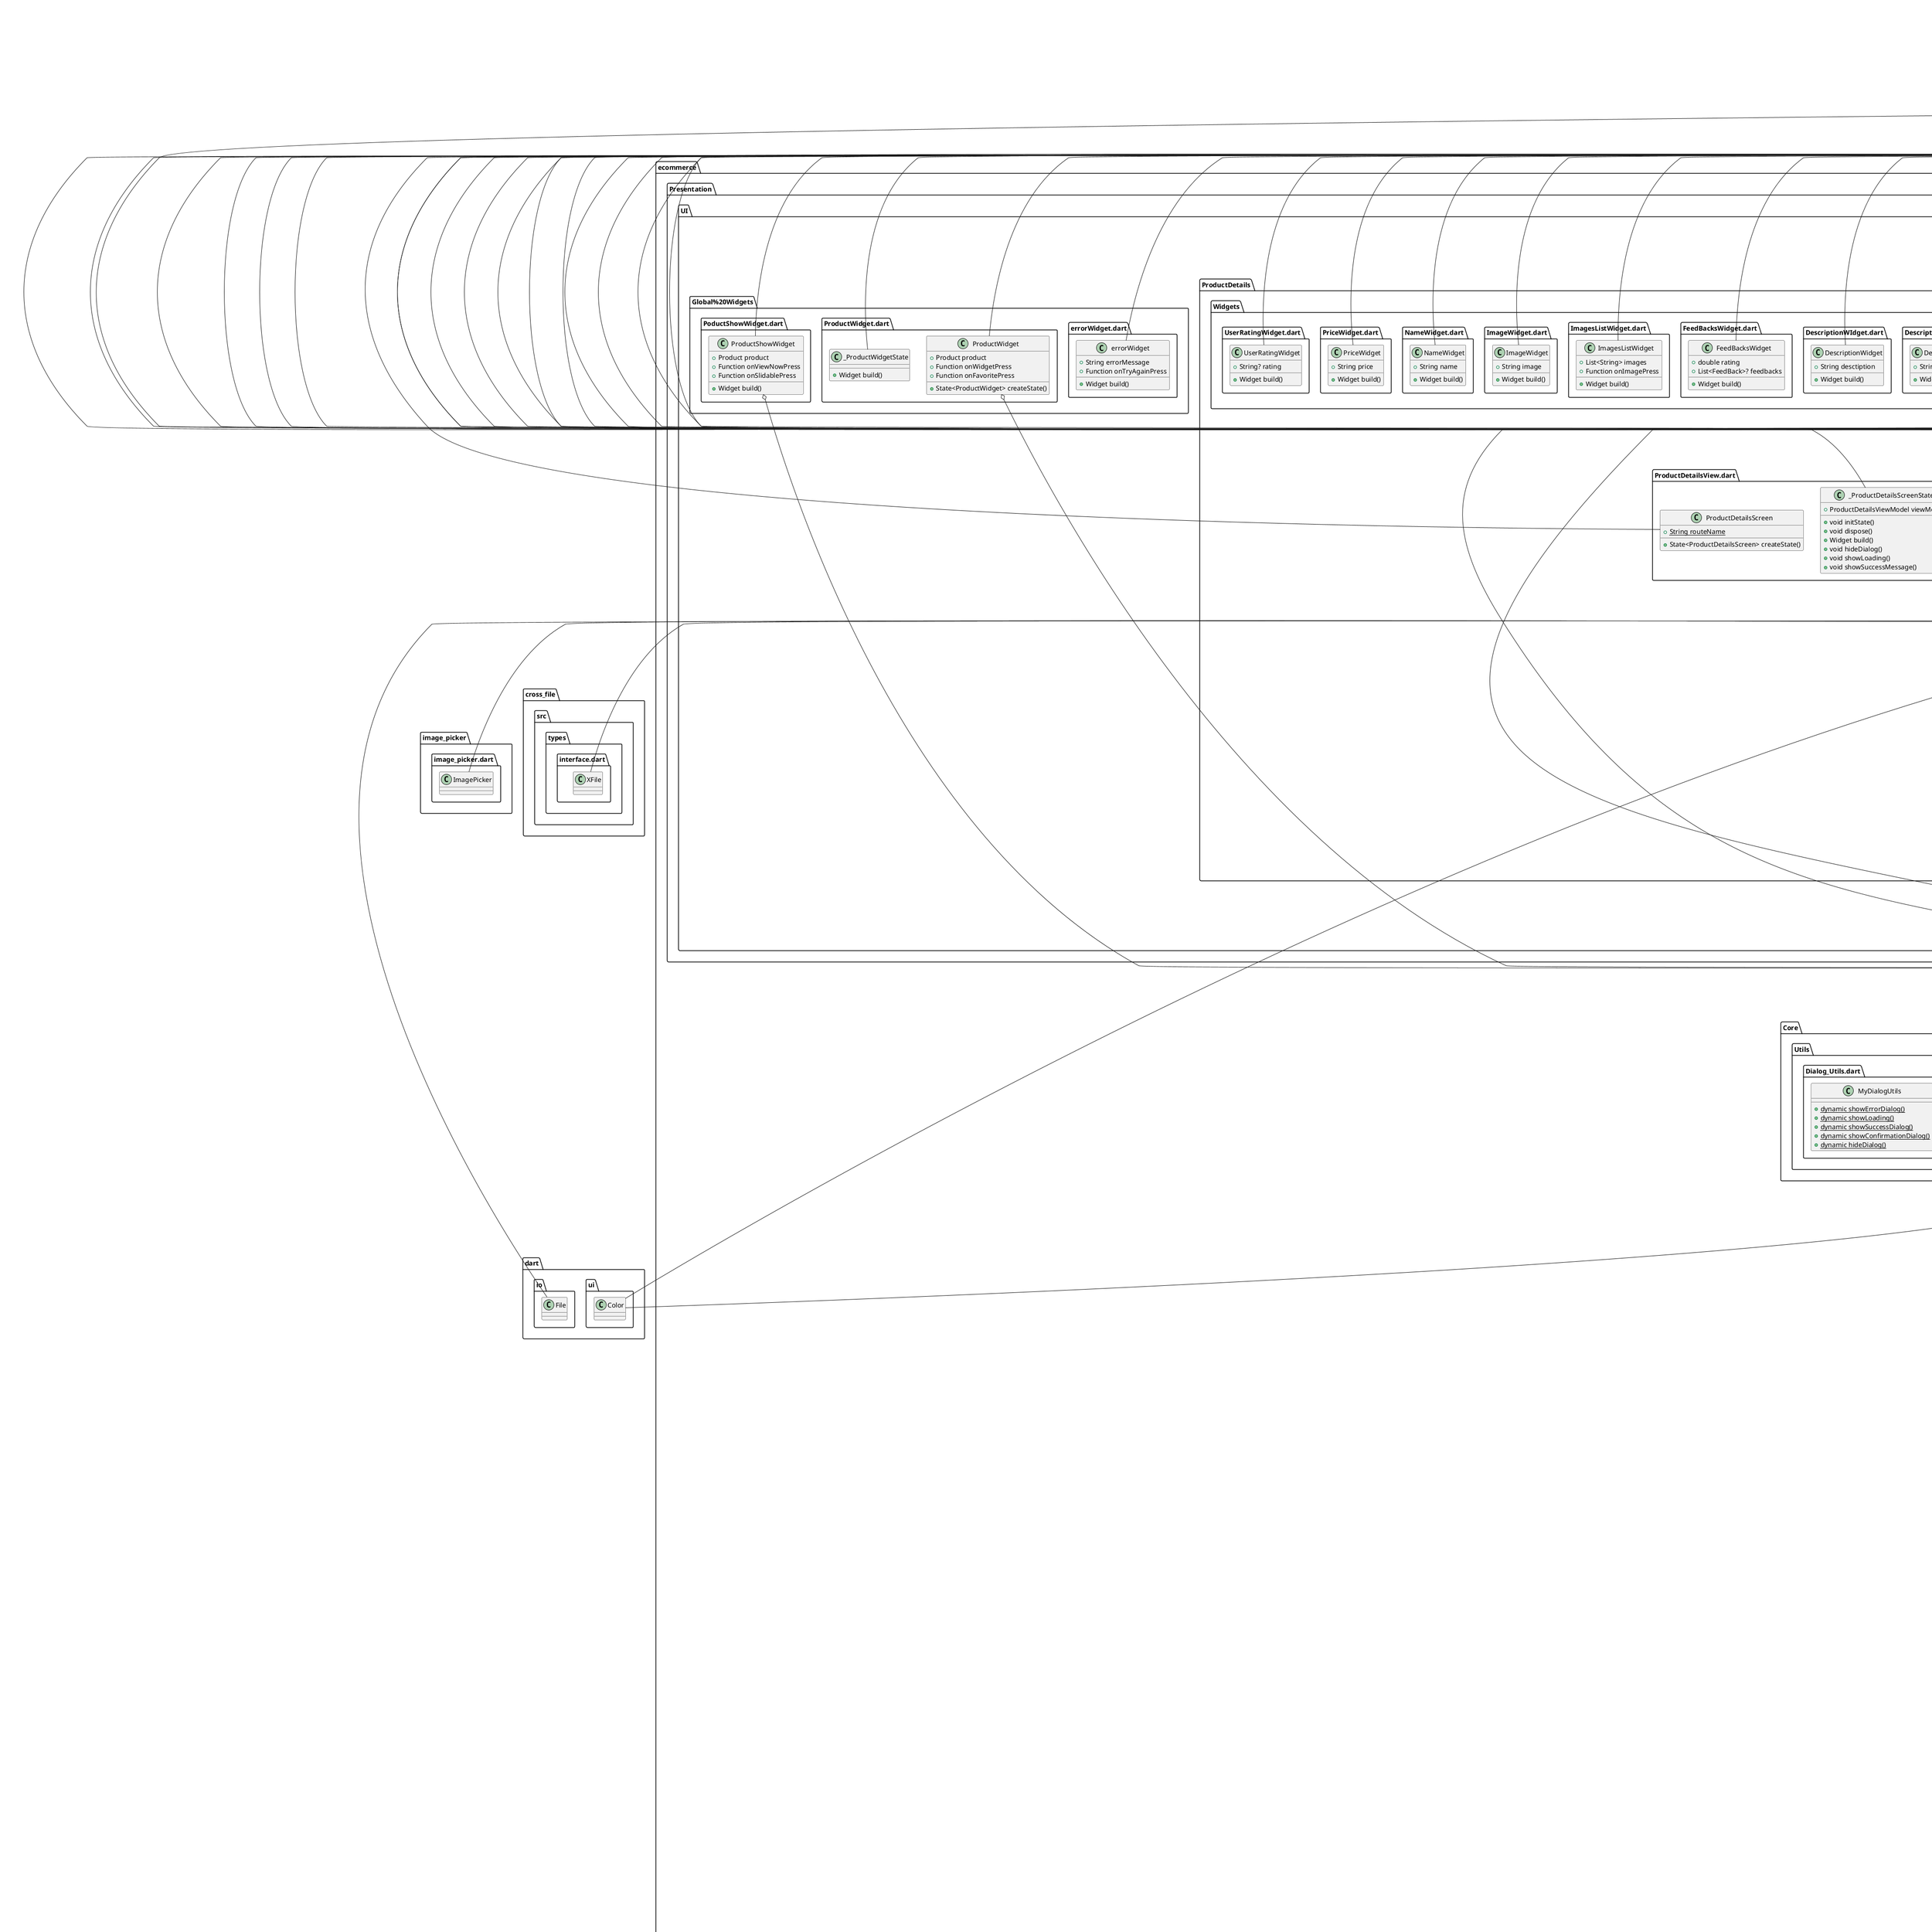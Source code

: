 @startuml
set namespaceSeparator ::

class "ecommerce::Core::Provider::AppConfigProvider.dart::AppConfigProvider" {
  +String token
  +void updateToken()
}

"flutter::src::foundation::change_notifier.dart::ChangeNotifier" <|-- "ecommerce::Core::Provider::AppConfigProvider.dart::AppConfigProvider"

class "ecommerce::Core::Theme::MyTheme.dart::MyTheme" {
  {static} +Color darkBlue
  {static} +Color blue
  {static} +Color lightBlue
  {static} +Color backGround
  {static} +ThemeData darkTheme
}

"ecommerce::Core::Theme::MyTheme.dart::MyTheme" o-- "dart::ui::Color"
"ecommerce::Core::Theme::MyTheme.dart::MyTheme" o-- "flutter::src::material::theme_data.dart::ThemeData"

class "ecommerce::Core::Utils::Dialog_Utils.dart::MyDialogUtils" {
  {static} +dynamic showErrorDialog()
  {static} +dynamic showLoading()
  {static} +dynamic showSuccessDialog()
  {static} +dynamic showConfirmationDialog()
  {static} +dynamic hideDialog()
}

class "ecommerce::Data::Api::ApiManager.dart::ApiManager" {
  {static} -ApiManager? _instance
  +String baseUrl
  +String addUserRoute
  +String addUserImageRoute
  +String loginRoute
  +String getCategoriesRoute
  +String getAllNewAddedProductsRoute
  +String getProductsByCategoryRoute
  +String getProductDetailsRoute
  +String getSearchedProductsRoute
  +String getCartProductsRoute
  +String addProductToCartRoute
  +String deleteProductFromCartRoute
  +String addOrderRoute
  +String getUserDataRoute
  +String getOrderHistoryRoute
  +String updateUserDataRoute
  {static} +ApiManager getApiManager()
  +Future<CreateUserResponseDTO> addNewUser()
  +Future<String> uploadUserImage()
  +Future<LoginResponseDTO> login()
  +Future<CategoriesResponseDTO> getCategories()
  +Future<ProductsResponseDTO> getAllNewAddedProducts()
  +Future<ProductsResponseDTO> getProductsByCategory()
  +Future<ProductDetailsResponseDTO> getProductDetails()
  +Future<ProductsResponseDTO> getSearchedProducts()
  +Future<CartItemsResponseDTO> getCartItems()
  +Future<CartUpdateResponseDTO> addProductToCart()
  +Future<CartUpdateResponseDTO> deleteProductFromCart()
  +Future<OrderResponseDTO?> placeOrder()
  +Future<UserDataResponseDTO> getUserData()
  +Future<OrderHistoryResponseDTO> getOrderHistory()
  +Future<UserDataResponseDTO> updateUserData()
}

"ecommerce::Data::Api::ApiManager.dart::ApiManager" o-- "ecommerce::Data::Api::ApiManager.dart::ApiManager"

class "ecommerce::Data::Data%20Source::AuthRemoteDataSourceImpl.dart::AuthRemoteDataSourceImpl" {
  +ApiManager apiManager
  +Future<CreateUserResponse?> addNewUser()
  +Future<String> uploadUserImage()
  +Future<LoginResponse> login()
}

"ecommerce::Data::Data%20Source::AuthRemoteDataSourceImpl.dart::AuthRemoteDataSourceImpl" o-- "ecommerce::Data::Api::ApiManager.dart::ApiManager"
"ecommerce::Domain::Repository::Auth_Ropository_Contract.dart::AuthRemoteDataSource" <|-- "ecommerce::Data::Data%20Source::AuthRemoteDataSourceImpl.dart::AuthRemoteDataSourceImpl"

class "ecommerce::Data::Data%20Source::CategoriesRemoteDataSource.dart::CategoriesRemoteDataSourceImpl" {
  +ApiManager apiManager
  +Future<CategoriesResponse> getCategories()
}

"ecommerce::Data::Data%20Source::CategoriesRemoteDataSource.dart::CategoriesRemoteDataSourceImpl" o-- "ecommerce::Data::Api::ApiManager.dart::ApiManager"
"ecommerce::Domain::Repository::Categories_Repository_Contract.dart::CategoriesRemoteDataSource" <|-- "ecommerce::Data::Data%20Source::CategoriesRemoteDataSource.dart::CategoriesRemoteDataSourceImpl"

class "ecommerce::Data::Data%20Source::OrdersRemoteDataSourceImpl.dart::OrdersRemoteDataSourceImpl" {
  +ApiManager apiManager
  +Future<OrderResponse> placeOrder()
  +Future<OrderHistoryResponse> getOrderHistory()
}

"ecommerce::Data::Data%20Source::OrdersRemoteDataSourceImpl.dart::OrdersRemoteDataSourceImpl" o-- "ecommerce::Data::Api::ApiManager.dart::ApiManager"
"ecommerce::Domain::Repository::Orders_Repository_Contract.dart::OrdersRemoteDataSource" <|-- "ecommerce::Data::Data%20Source::OrdersRemoteDataSourceImpl.dart::OrdersRemoteDataSourceImpl"

class "ecommerce::Data::Data%20Source::ProductLocalDataSourceImpl.dart::ProductLocalDataSourceImpl" {
  +SQLdb sqLdb
  +Future<String> insertData()
  +Future<String> deleteData()
  +Future<List<Product>?> readData()
  +Future<String> deleteWishList()
}

"ecommerce::Data::Data%20Source::ProductLocalDataSourceImpl.dart::ProductLocalDataSourceImpl" o-- "ecommerce::Data::SQL::SQLDB.dart::SQLdb"
"ecommerce::Domain::Repository::Products_Prepository_Contract.dart::ProductLocalDataSource" <|-- "ecommerce::Data::Data%20Source::ProductLocalDataSourceImpl.dart::ProductLocalDataSourceImpl"

class "ecommerce::Data::Data%20Source::ProductRemoteDataSourceImpl.dart::ProductRemoteDataSourceImpl" {
  +ApiManager apiManager
  +Future<ProductsResponse> getNewAddedProduct()
  +Future<ProductsResponse> getProductsByCategory()
  +Future<ProductDetailsResponse> getProductDetails()
  +Future<ProductsResponse> search()
  +Future<CartItemsResponse> getCartData()
  +Future<CartUpdateResponse> addToCart()
  +Future<CartUpdateResponse> deleteFromCart()
}

"ecommerce::Data::Data%20Source::ProductRemoteDataSourceImpl.dart::ProductRemoteDataSourceImpl" o-- "ecommerce::Data::Api::ApiManager.dart::ApiManager"
"ecommerce::Domain::Repository::Products_Prepository_Contract.dart::ProductRemoteDataSource" <|-- "ecommerce::Data::Data%20Source::ProductRemoteDataSourceImpl.dart::ProductRemoteDataSourceImpl"

class "ecommerce::Data::Data%20Source::UserRemoteDataSourceImpl.dart::UserRemoteDataSourceImpl" {
  +ApiManager apiManager
  +Future<UserData> getUserData()
  +Future<UserDataResponse> updateUserData()
}

"ecommerce::Data::Data%20Source::UserRemoteDataSourceImpl.dart::UserRemoteDataSourceImpl" o-- "ecommerce::Data::Api::ApiManager.dart::ApiManager"
"ecommerce::Domain::Repository::User_Repository_Contract.dart::UserRemoteDataSource" <|-- "ecommerce::Data::Data%20Source::UserRemoteDataSourceImpl.dart::UserRemoteDataSourceImpl"

class "ecommerce::Data::Models::Cart::CartItemDTO.dart::CartItemDTO" {
  +int? userId
  +String? productId
  +int? id
  +Map<String, dynamic> toJson()
  +CartItem toDomain()
}

class "ecommerce::Data::Models::Cart::CartItemsResponseDTO.dart::CartItemsResponseDTO" {
  +String? status
  +String? message
  +List<CartProductsDTO>? cartProducts
  +Map<String, dynamic> toJson()
  +CartItemsResponse toDomain()
}

class "ecommerce::Data::Models::Cart::CartProductDTO.dart::CartProductDTO" {
  +num? id
  +String? name
  +num? category
  +num? price
  +String? mainImage
  +num? brand
  +num? quantity
  +num? rating
  +Map<String, dynamic> toJson()
  +CartProduct toDomain()
}

class "ecommerce::Data::Models::Cart::CartProductsDTO.dart::CartProductsDTO" {
  +num? id
  +num? productId
  +num? userId
  +CartProductDTO? cartProduct
  +Map<String, dynamic> toJson()
  +CartProducts toDomain()
}

"ecommerce::Data::Models::Cart::CartProductsDTO.dart::CartProductsDTO" o-- "ecommerce::Data::Models::Cart::CartProductDTO.dart::CartProductDTO"

class "ecommerce::Data::Models::Cart::CartUpdateResponseDTO.dart::CartUpdateResponseDTO" {
  +int? code
  +String? message
  +CartItemDTO? cartItem
  +Map<String, dynamic> toJson()
  +CartUpdateResponse toDomain()
}

"ecommerce::Data::Models::Cart::CartUpdateResponseDTO.dart::CartUpdateResponseDTO" o-- "ecommerce::Data::Models::Cart::CartItemDTO.dart::CartItemDTO"

class "ecommerce::Data::Models::Categories::CategoriesDTO.dart::CategoriesDTO" {
  +num? id
  +String? name
  +String? image
  +Map<String, dynamic> toJson()
  +Categories toDomain()
}

class "ecommerce::Data::Models::Categories::CategoriesResponseDTO.dart::CategoriesResponseDTO" {
  +String? statusCode
  +String? message
  +List<CategoriesDTO>? categories
  +Map<String, dynamic> toJson()
  +CategoriesResponse toDomain()
}

class "ecommerce::Data::Models::Order::OrderDTO.dart::OrderDTO" {
  +String? token
  +String? name
  +String? phoneNumber
  +String? address
  +String? cardNumber
  +String? shippingState
  +double? shippingPrice
  +String? postalCode
  +double? total
  +List<OrderProductsDTO>? products
  +Map<String, dynamic> toJson()
}

class "ecommerce::Data::Models::Order::OrderHistoryProductDTO.dart::OrderHistoryProductDTO" {
  +num? id
  +num? orderId
  +num? productId
  +num? quantity
  +num? orderTotal
  +String? createdAt
  +String? updatedAt
  +String? productName
  +Map<String, dynamic> toJson()
  +OrderHistoryProduct toDomain()
}

class "ecommerce::Data::Models::Order::OrderHistoryResponseDTO.dart::OrderHistoryResponseDTO" {
  +num? statusCode
  +String? message
  +List<OrdersHistoryDTO>? orders
  +Map<String, dynamic> toJson()
  +OrderHistoryResponse toDomain()
}

class "ecommerce::Data::Models::Order::OrderProductsDTO.dart::OrderProductsDTO" {
  +int? id
  +int? quantity
  +double? orderTotal
  +Map<String, dynamic> toJson()
}

class "ecommerce::Data::Models::Order::OrderResponseDTO.dart::OrderResponseDTO" {
  +int? statusCode
  +String? message
  +int? orderNumber
  +String? userName
  +int? total
  +int? shippingCharge
  +Map<String, dynamic> toJson()
  +OrderResponse toDomain()
}

class "ecommerce::Data::Models::Order::OrdersHistoryDTO.dart::OrdersHistoryDTO" {
  +num? id
  +num? userId
  +String? name
  +String? phoneNumber
  +String? address
  +String? cardNumber
  +String? shippingState
  +num? shippingPrice
  +String? postalCode
  +num? total
  +String? createdAt
  +String? updatedAt
  +List<OrderHistoryProductDTO>? products
  +Map<String, dynamic> toJson()
  +OrdersHistory toDomain()
}

class "ecommerce::Data::Models::Products::FeedBackDTO.dart::FeedBackDTO" {
  +String? user
  +num? rate
  +String? comment
  +String? userImage
  +Map<String, dynamic> toJson()
  +FeedBack toDomain()
}

class "ecommerce::Data::Models::Products::ProductDetailsDTO.dart::ProductDetailsDTO" {
  +num? id
  +String? name
  +String? category
  +num? price
  +String? mainImage
  +String? description
  +String? descriptionImage
  +String? brand
  +num? quantity
  +num? rating
  +num? userRating
  +String? userComment
  +List<FeedBackDTO>? feedBack
  +List<String>? images
  +Map<String, dynamic> toJson()
  +ProductDetails toDomain()
}

class "ecommerce::Data::Models::Products::ProductDetailsResponseDTO.dart::ProductDetailsResponseDTO" {
  +String? status
  +String? message
  +ProductDetailsDTO? product
  +Map<String, dynamic> toJson()
  +ProductDetailsResponse toDomain()
}

"ecommerce::Data::Models::Products::ProductDetailsResponseDTO.dart::ProductDetailsResponseDTO" o-- "ecommerce::Data::Models::Products::ProductDetailsDTO.dart::ProductDetailsDTO"

class "ecommerce::Data::Models::Products::ProductsDTO.dart::ProductsDTO" {
  +num? id
  +String? name
  +String? category
  +num? price
  +String? mainImage
  +String? brand
  +num? rating
  +Map<String, dynamic> toJson()
  +Product toDomain()
}

class "ecommerce::Data::Models::Products::ProductsResponseDTO.dart::ProductsResponseDTO" {
  +String? status
  +String? message
  +num? page
  +List<ProductsDTO>? products
  +Map<String, dynamic> toJson()
  +ProductsResponse toDomain()
}

class "ecommerce::Data::Models::User::CreateUserResponseDTO.dart::CreateUserResponseDTO" {
  +String? statusCode
  +String? message
  +UserDTO? user
  +Map<String, dynamic> toJson()
  +CreateUserResponse toDomain()
}

"ecommerce::Data::Models::User::CreateUserResponseDTO.dart::CreateUserResponseDTO" o-- "ecommerce::Data::Models::User::UserDTO.dart::UserDTO"

class "ecommerce::Data::Models::User::LoginResponseDTO.dart::LoginResponseDTO" {
  +String? statusCode
  +String? message
  +String? token
  +Map<String, dynamic> toJson()
  +LoginResponse toDomain()
}

class "ecommerce::Data::Models::User::UserDataDTO.dart::UserDataDTO" {
  +int? id
  +String? name
  +String? email
  +String? phone
  +String? image
  +String? birthDate
  +String? token
  +String? createdAt
  +String? updatedAt
  +Map<String, dynamic> toJson()
  +UserData toDomain()
}

class "ecommerce::Data::Models::User::UserDataResponseDTO.dart::UserDataResponseDTO" {
  +int? statusCode
  +String? message
  +UserDataDTO? user
  +Map<String, dynamic> toJson()
  +UserDataResponse toDomain()
}

"ecommerce::Data::Models::User::UserDataResponseDTO.dart::UserDataResponseDTO" o-- "ecommerce::Data::Models::User::UserDataDTO.dart::UserDataDTO"

class "ecommerce::Data::Models::User::UserDTO.dart::UserDTO" {
  +String? name
  +String? email
  +String? password
  +String? phone
  +String? birthDate
  +String? token
  +Map<String, dynamic> toJson()
}

class "ecommerce::Data::Repository::AuthRepositoryImpl.dart::AuthRepositoryImpl" {
  +AuthRemoteDataSource remoteDataSource
  +Future<CreateUserResponse> addNewUser()
  +Future<String> uploadUserImage()
  +Future<LoginResponse> login()
}

"ecommerce::Data::Repository::AuthRepositoryImpl.dart::AuthRepositoryImpl" o-- "ecommerce::Domain::Repository::Auth_Ropository_Contract.dart::AuthRemoteDataSource"
"ecommerce::Domain::Repository::Auth_Ropository_Contract.dart::AuthRepository" <|-- "ecommerce::Data::Repository::AuthRepositoryImpl.dart::AuthRepositoryImpl"

class "ecommerce::Data::Repository::CategoriesRepository.dart::CategoriesRepositoryImpl" {
  +CategoriesRemoteDataSource remoteDataSource
  +Future<CategoriesResponse> getCategories()
}

"ecommerce::Data::Repository::CategoriesRepository.dart::CategoriesRepositoryImpl" o-- "ecommerce::Domain::Repository::Categories_Repository_Contract.dart::CategoriesRemoteDataSource"
"ecommerce::Domain::Repository::Categories_Repository_Contract.dart::CategoriesRepository" <|-- "ecommerce::Data::Repository::CategoriesRepository.dart::CategoriesRepositoryImpl"

class "ecommerce::Data::Repository::OrdersRepositoryImpl.dart::OrdersRepositoryImpl" {
  +OrdersRemoteDataSource remoteDataSource
  +Future<OrderResponse> placeOrder()
  +Future<List<OrdersHistory>?> getOrderHistory()
}

"ecommerce::Data::Repository::OrdersRepositoryImpl.dart::OrdersRepositoryImpl" o-- "ecommerce::Domain::Repository::Orders_Repository_Contract.dart::OrdersRemoteDataSource"
"ecommerce::Domain::Repository::Orders_Repository_Contract.dart::OrdersRepository" <|-- "ecommerce::Data::Repository::OrdersRepositoryImpl.dart::OrdersRepositoryImpl"

class "ecommerce::Data::Repository::ProductRepositoryImpl.dart::ProductRepositoryImpl" {
  +ProductRemoteDataSource remoteDataSource
  +ProductLocalDataSource localDataSource
  +Future<List<Product>?> getNewAddedProduct()
  +Future<List<Product>?> getProductsByCategory()
  +Future<ProductDetails?> getProductDetails()
  +Future<String> insertData()
  +Future<String> deleteData()
  +Future<List<Product>?> readData()
  +Future<List<Product>?> search()
  +Future<List<CartProducts>?> getCartData()
  +Future<String?> addToCart()
  +Future<String?> deleteFromCart()
  +Future<String> deleteWishList()
}

"ecommerce::Data::Repository::ProductRepositoryImpl.dart::ProductRepositoryImpl" o-- "ecommerce::Domain::Repository::Products_Prepository_Contract.dart::ProductRemoteDataSource"
"ecommerce::Data::Repository::ProductRepositoryImpl.dart::ProductRepositoryImpl" o-- "ecommerce::Domain::Repository::Products_Prepository_Contract.dart::ProductLocalDataSource"
"ecommerce::Domain::Repository::Products_Prepository_Contract.dart::ProductRepository" <|-- "ecommerce::Data::Repository::ProductRepositoryImpl.dart::ProductRepositoryImpl"

class "ecommerce::Data::Repository::UserRepositoryImpl.dart::UserRepositoryImpl" {
  +UserRemoteDataSource remoteDataSource
  +Future<UserData> getUserData()
  +Future<String?> updateUserData()
}

"ecommerce::Data::Repository::UserRepositoryImpl.dart::UserRepositoryImpl" o-- "ecommerce::Domain::Repository::User_Repository_Contract.dart::UserRemoteDataSource"
"ecommerce::Domain::Repository::User_Repository_Contract.dart::UserRepository" <|-- "ecommerce::Data::Repository::UserRepositoryImpl.dart::UserRepositoryImpl"

class "ecommerce::Data::SQL::SQLDB.dart::SQLdb" {
  {static} -Database? _db
  +Future<Database?> getDB()
  +dynamic initiateDB()
  -void _onCreate()
  +Future<String> insertData()
  +Future<String> deleteData()
  +dynamic readData()
}

"ecommerce::Data::SQL::SQLDB.dart::SQLdb" o-- "sqflite_common::sqlite_api.dart::Database"

class "ecommerce::Domain::Models::Cart::CartItem.dart::CartItem" {
  +int? userId
  +String? productId
  +int? id
}

class "ecommerce::Domain::Models::Cart::CartItemsResponse.dart::CartItemsResponse" {
  +String? status
  +String? message
  +List<CartProducts>? cartProducts
}

class "ecommerce::Domain::Models::Cart::CartProduct.dart::CartProduct" {
  +num? id
  +String? name
  +num? category
  +num? price
  +String? mainImage
  +num? brand
  +num? quantity
  +num? rating
  +int? orderedQuantity
}

class "ecommerce::Domain::Models::Cart::CartProducts.dart::CartProducts" {
  +num? id
  +num? productId
  +num? userId
  +CartProduct? cartProduct
}

"ecommerce::Domain::Models::Cart::CartProducts.dart::CartProducts" o-- "ecommerce::Domain::Models::Cart::CartProduct.dart::CartProduct"

class "ecommerce::Domain::Models::Cart::CartUpdateResponse.dart::CartUpdateResponse" {
  +int? code
  +String? message
  +CartItem? cartItem
}

"ecommerce::Domain::Models::Cart::CartUpdateResponse.dart::CartUpdateResponse" o-- "ecommerce::Domain::Models::Cart::CartItem.dart::CartItem"

class "ecommerce::Domain::Models::Categories::Categories.dart::Categories" {
  +num? id
  +String? name
  +String? image
}

class "ecommerce::Domain::Models::Categories::CategoriesResponse.dart::CategoriesResponse" {
  +String? statusCode
  +String? message
  +List<Categories>? categories
}

class "ecommerce::Domain::Models::Order::Order.dart::Order" {
  +String? token
  +String? name
  +String? phoneNumber
  +String? address
  +String? cardNumber
  +String? shippingState
  +double? shippingPrice
  +String? postalCode
  +double? total
  +List<OrderProducts>? products
  +OrderDTO toData()
}

class "ecommerce::Domain::Models::Order::OrderHistoryProduct.dart::OrderHistoryProduct" {
  +num? id
  +num? quantity
  +num? orderTotal
  +String? productName
}

class "ecommerce::Domain::Models::Order::OrderHistoryResponse.dart::OrderHistoryResponse" {
  +num? statusCode
  +String? message
  +List<OrdersHistory>? orders
}

class "ecommerce::Domain::Models::Order::OrderProducts.dart::OrderProducts" {
  +int? id
  +int? quantity
  +double? orderTotal
  +OrderProductsDTO toData()
}

class "ecommerce::Domain::Models::Order::OrderResponse.dart::OrderResponse" {
  +int? statusCode
  +String? message
  +int? orderNumber
  +String? userName
  +int? total
  +int? shippingCharge
}

class "ecommerce::Domain::Models::Order::OrdersHistory.dart::OrdersHistory" {
  +num? id
  +String? shippingState
  +num? total
  +String? createdAt
  +List<OrderHistoryProduct>? products
}

class "ecommerce::Domain::Models::Products::FeedBack.dart::FeedBack" {
  +String? user
  +num? rate
  +String? comment
  +String? userImage
}

class "ecommerce::Domain::Models::Products::Prdouct.dart::Product" {
  +num? id
  +String? name
  +String? category
  +num? price
  +String? mainImage
  +String? brand
  +num? rating
  +bool? isInWishList
}

class "ecommerce::Domain::Models::Products::ProductDetails.dart::ProductDetails" {
  +num? id
  +String? name
  +String? category
  +num? price
  +String? mainImage
  +String? description
  +String? descriptionImage
  +String? brand
  +num? quantity
  +num? rating
  +num? userRating
  +String? userComment
  +List<FeedBack>? feedBack
  +List<String>? images
}

class "ecommerce::Domain::Models::Products::ProductDetailsResponse.dart::ProductDetailsResponse" {
  +String? status
  +String? message
  +ProductDetails? product
}

"ecommerce::Domain::Models::Products::ProductDetailsResponse.dart::ProductDetailsResponse" o-- "ecommerce::Domain::Models::Products::ProductDetails.dart::ProductDetails"

class "ecommerce::Domain::Models::Products::ProductsResponse.dart::ProductsResponse" {
  +String? status
  +String? message
  +List<Product>? products
}

class "ecommerce::Domain::Models::User::CreateUserResponse.dart::CreateUserResponse" {
  +String? statusCode
  +String? message
  +String? token
}

class "ecommerce::Domain::Models::User::LoginResponse.dart::LoginResponse" {
  +String? statusCode
  +String? message
  +String? token
}

class "ecommerce::Domain::Models::User::UserData.dart::UserData" {
  +int? id
  +String? name
  +String? email
  +String? phone
  +String? image
  +String? birthDate
  +String? token
  +String? createdAt
  +String? updatedAt
}

class "ecommerce::Domain::Models::User::UserDataResponse.dart::UserDataResponse" {
  +int? statusCode
  +String? message
  +UserData? user
}

"ecommerce::Domain::Models::User::UserDataResponse.dart::UserDataResponse" o-- "ecommerce::Domain::Models::User::UserData.dart::UserData"

abstract class "ecommerce::Domain::Repository::Auth_Ropository_Contract.dart::AuthRemoteDataSource" {
  +Future<CreateUserResponse?> addNewUser()
  +Future<String> uploadUserImage()
  +Future<LoginResponse> login()
}

abstract class "ecommerce::Domain::Repository::Auth_Ropository_Contract.dart::AuthRepository" {
  +Future<CreateUserResponse?> addNewUser()
  +Future<String> uploadUserImage()
  +Future<LoginResponse> login()
}

abstract class "ecommerce::Domain::Repository::Categories_Repository_Contract.dart::CategoriesRemoteDataSource" {
  +Future<CategoriesResponse> getCategories()
}

abstract class "ecommerce::Domain::Repository::Categories_Repository_Contract.dart::CategoriesRepository" {
  +Future<CategoriesResponse> getCategories()
}

abstract class "ecommerce::Domain::Repository::Orders_Repository_Contract.dart::OrdersRemoteDataSource" {
  +Future<OrderResponse> placeOrder()
  +Future<OrderHistoryResponse> getOrderHistory()
}

abstract class "ecommerce::Domain::Repository::Orders_Repository_Contract.dart::OrdersRepository" {
  +Future<OrderResponse> placeOrder()
  +Future<List<OrdersHistory>?> getOrderHistory()
}

abstract class "ecommerce::Domain::Repository::Products_Prepository_Contract.dart::ProductRemoteDataSource" {
  +Future<ProductsResponse> getNewAddedProduct()
  +Future<ProductsResponse> getProductsByCategory()
  +Future<ProductDetailsResponse> getProductDetails()
  +Future<ProductsResponse> search()
  +Future<CartItemsResponse> getCartData()
  +Future<CartUpdateResponse> addToCart()
  +Future<CartUpdateResponse> deleteFromCart()
}

abstract class "ecommerce::Domain::Repository::Products_Prepository_Contract.dart::ProductRepository" {
  +Future<List<Product>?> getNewAddedProduct()
  +Future<List<Product>?> getProductsByCategory()
  +Future<ProductDetails?> getProductDetails()
  +Future<String> insertData()
  +Future<String> deleteData()
  +Future<String> deleteWishList()
  +Future<List<Product>?> readData()
  +Future<List<Product>?> search()
  +Future<List<CartProducts>?> getCartData()
  +Future<String?> addToCart()
  +Future<String?> deleteFromCart()
}

abstract class "ecommerce::Domain::Repository::Products_Prepository_Contract.dart::ProductLocalDataSource" {
  +Future<String> insertData()
  +Future<String> deleteData()
  +Future<String> deleteWishList()
  +Future<List<Product>?> readData()
}

abstract class "ecommerce::Domain::Repository::User_Repository_Contract.dart::UserRemoteDataSource" {
  +Future<UserData> getUserData()
  +Future<UserDataResponse> updateUserData()
}

abstract class "ecommerce::Domain::Repository::User_Repository_Contract.dart::UserRepository" {
  +Future<UserData> getUserData()
  +Future<String?> updateUserData()
}

class "ecommerce::Domain::UseCase::AddProductToCartUseCase.dart::AddProductToCartUseCase" {
  +ProductRepository repository
  +Future<String?> invoke()
}

"ecommerce::Domain::UseCase::AddProductToCartUseCase.dart::AddProductToCartUseCase" o-- "ecommerce::Domain::Repository::Products_Prepository_Contract.dart::ProductRepository"

class "ecommerce::Domain::UseCase::AddToWishListUseCase.dart::AddToWishListUseCase" {
  +ProductRepository repository
  +Future<String> invoke()
}

"ecommerce::Domain::UseCase::AddToWishListUseCase.dart::AddToWishListUseCase" o-- "ecommerce::Domain::Repository::Products_Prepository_Contract.dart::ProductRepository"

class "ecommerce::Domain::UseCase::AuthLoginUserCase.dart::AuthLoginUserCase" {
  +AuthRepository repository
  +Future<LoginResponse> login()
}

"ecommerce::Domain::UseCase::AuthLoginUserCase.dart::AuthLoginUserCase" o-- "ecommerce::Domain::Repository::Auth_Ropository_Contract.dart::AuthRepository"

class "ecommerce::Domain::UseCase::AuthRegistrationUseCase.dart::AuthRegistrationUseCase" {
  +AuthRepository repository
  +Future<CreateUserResponse> invoke()
}

"ecommerce::Domain::UseCase::AuthRegistrationUseCase.dart::AuthRegistrationUseCase" o-- "ecommerce::Domain::Repository::Auth_Ropository_Contract.dart::AuthRepository"

class "ecommerce::Domain::UseCase::AuthUploadUserImageUseCase.dart::AuthUploadUserImageUseCase" {
  +AuthRepository repository
  +Future<String> uploadUserImage()
}

"ecommerce::Domain::UseCase::AuthUploadUserImageUseCase.dart::AuthUploadUserImageUseCase" o-- "ecommerce::Domain::Repository::Auth_Ropository_Contract.dart::AuthRepository"

class "ecommerce::Domain::UseCase::DeleteFromWishListUseCase.dart::DeleteFromWishListUseCase" {
  +ProductRepository repository
  +Future<String> invoke()
}

"ecommerce::Domain::UseCase::DeleteFromWishListUseCase.dart::DeleteFromWishListUseCase" o-- "ecommerce::Domain::Repository::Products_Prepository_Contract.dart::ProductRepository"

class "ecommerce::Domain::UseCase::DeleteProductFromCartUseCase.dart::DeleteProductFromCartUseCase" {
  +ProductRepository repository
  +Future<String?> invoke()
}

"ecommerce::Domain::UseCase::DeleteProductFromCartUseCase.dart::DeleteProductFromCartUseCase" o-- "ecommerce::Domain::Repository::Products_Prepository_Contract.dart::ProductRepository"

class "ecommerce::Domain::UseCase::DeleteWishListUseCase.dart::DeleteWishListUseCase" {
  +ProductRepository repository
  +Future<String> invoke()
}

"ecommerce::Domain::UseCase::DeleteWishListUseCase.dart::DeleteWishListUseCase" o-- "ecommerce::Domain::Repository::Products_Prepository_Contract.dart::ProductRepository"

class "ecommerce::Domain::UseCase::GetCartItemsUseCase.dart::GetCartItemsUseCase" {
  +ProductRepository repository
  +Future<List<CartProducts>?> invoke()
}

"ecommerce::Domain::UseCase::GetCartItemsUseCase.dart::GetCartItemsUseCase" o-- "ecommerce::Domain::Repository::Products_Prepository_Contract.dart::ProductRepository"

class "ecommerce::Domain::UseCase::GetCategoriesUseCase.dart::GetCategoriesUseCase" {
  +CategoriesRepository categoriesRepository
  +Future<CategoriesResponse> invoke()
}

"ecommerce::Domain::UseCase::GetCategoriesUseCase.dart::GetCategoriesUseCase" o-- "ecommerce::Domain::Repository::Categories_Repository_Contract.dart::CategoriesRepository"

class "ecommerce::Domain::UseCase::GetNewAddedProductUseCase.dart::GetNewAddedProductsUseCase" {
  +ProductRepository repository
  +Future<List<Product>?> invoke()
}

"ecommerce::Domain::UseCase::GetNewAddedProductUseCase.dart::GetNewAddedProductsUseCase" o-- "ecommerce::Domain::Repository::Products_Prepository_Contract.dart::ProductRepository"

class "ecommerce::Domain::UseCase::GetOrdersHistoryUseCase.dart::GetOrdersHistoryUseCase" {
  +OrdersRepository repository
  +Future<List<OrdersHistory>?> invoke()
}

"ecommerce::Domain::UseCase::GetOrdersHistoryUseCase.dart::GetOrdersHistoryUseCase" o-- "ecommerce::Domain::Repository::Orders_Repository_Contract.dart::OrdersRepository"

class "ecommerce::Domain::UseCase::GetProductDetailsUseCase.dart::GetProductDetailsUseCase" {
  +ProductRepository repository
  +Future<ProductDetails?> invoke()
}

"ecommerce::Domain::UseCase::GetProductDetailsUseCase.dart::GetProductDetailsUseCase" o-- "ecommerce::Domain::Repository::Products_Prepository_Contract.dart::ProductRepository"

class "ecommerce::Domain::UseCase::GetProductsByCategoryIdUseCase.dart::GetProductsByCategoryIdUseCase" {
  +ProductRepository repository
  +Future<List<Product>?> invoke()
}

"ecommerce::Domain::UseCase::GetProductsByCategoryIdUseCase.dart::GetProductsByCategoryIdUseCase" o-- "ecommerce::Domain::Repository::Products_Prepository_Contract.dart::ProductRepository"

class "ecommerce::Domain::UseCase::GetUserDataUseCase.dart::GetUserDataUseCase" {
  +UserRepository repository
  +Future<UserData> invoke()
}

"ecommerce::Domain::UseCase::GetUserDataUseCase.dart::GetUserDataUseCase" o-- "ecommerce::Domain::Repository::User_Repository_Contract.dart::UserRepository"

class "ecommerce::Domain::UseCase::GetWishListProductsUseCase.dart::GetWishListProductsUseCase" {
  +ProductRepository repository
  +Future<List<Product>?> invoke()
}

"ecommerce::Domain::UseCase::GetWishListProductsUseCase.dart::GetWishListProductsUseCase" o-- "ecommerce::Domain::Repository::Products_Prepository_Contract.dart::ProductRepository"

class "ecommerce::Domain::UseCase::PlaceOrderUseCase.dart::PlaceOrderUseCase" {
  +OrdersRepository repository
  +Future<OrderResponse> invoke()
}

"ecommerce::Domain::UseCase::PlaceOrderUseCase.dart::PlaceOrderUseCase" o-- "ecommerce::Domain::Repository::Orders_Repository_Contract.dart::OrdersRepository"

class "ecommerce::Domain::UseCase::SearchForProductUseCase.dart::SearchForProductUseCase" {
  +ProductRepository repository
  +Future<List<Product>?> invoke()
}

"ecommerce::Domain::UseCase::SearchForProductUseCase.dart::SearchForProductUseCase" o-- "ecommerce::Domain::Repository::Products_Prepository_Contract.dart::ProductRepository"

class "ecommerce::Domain::UseCase::UpdateUserDataUseCase.dart::UpdateUserDataUseCase" {
  +UserRepository repository
  +Future<String?> invoke()
}

"ecommerce::Domain::UseCase::UpdateUserDataUseCase.dart::UpdateUserDataUseCase" o-- "ecommerce::Domain::Repository::User_Repository_Contract.dart::UserRepository"

class "ecommerce::main.dart::MyApp" {
  +String token
  +Widget build()
}

"flutter::src::widgets::framework.dart::StatelessWidget" <|-- "ecommerce::main.dart::MyApp"

abstract class "ecommerce::Presentation::UI::EditUserInfo::EditUserInfoNavigator.dart::EditUserInfoNavigator" {
  +dynamic showErrorMessage()
  +dynamic showSuccessMessage()
  +dynamic showLoading()
  +dynamic hideDialog()
}

class "ecommerce::Presentation::UI::EditUserInfo::EditUserInfoView.dart::EditUserInfoScreen" {
  {static} +String routeName
  +State<EditUserInfoScreen> createState()
}

"flutter::src::widgets::framework.dart::StatefulWidget" <|-- "ecommerce::Presentation::UI::EditUserInfo::EditUserInfoView.dart::EditUserInfoScreen"

class "ecommerce::Presentation::UI::EditUserInfo::EditUserInfoView.dart::_EditUserInfoScreenState" {
  +EditUserInfoViewModel viewModel
  +bool isVisible
  +void initState()
  +void dispose()
  +Widget build()
  +void showMyDatePicker()
  +Widget dataFormField()
  +Widget passwordFormField()
  +dynamic showErrorMessage()
  +dynamic hideDialog()
  +dynamic showLoading()
  +dynamic showSuccessMessage()
}

"ecommerce::Presentation::UI::EditUserInfo::EditUserInfoView.dart::_EditUserInfoScreenState" o-- "ecommerce::Presentation::UI::EditUserInfo::EditUserInfoViewModel.dart::EditUserInfoViewModel"
"flutter::src::widgets::framework.dart::State" <|-- "ecommerce::Presentation::UI::EditUserInfo::EditUserInfoView.dart::_EditUserInfoScreenState"
"ecommerce::Presentation::UI::EditUserInfo::EditUserInfoNavigator.dart::EditUserInfoNavigator" <|-- "ecommerce::Presentation::UI::EditUserInfo::EditUserInfoView.dart::_EditUserInfoScreenState"

class "ecommerce::Presentation::UI::EditUserInfo::EditUserInfoViewModel.dart::EditUserInfoViewModel" {
  +UserData? userData
  +UpdateUserDataUseCase useCase
  +DateTime date
  +AppConfigProvider? provider
  +EditUserInfoNavigator? navigator
  +GlobalKey<FormState> formKey
  +TextEditingController nameController
  +TextEditingController emailController
  +TextEditingController passwordController
  +TextEditingController rePasswordController
  +TextEditingController phoneController
  +void updateControllers()
  +String? nameValidation()
  +String? emailValidation()
  +String? passwordValidation()
  +String? phoneValidation()
  +void onUpdateButtonPress()
}

"ecommerce::Presentation::UI::EditUserInfo::EditUserInfoViewModel.dart::EditUserInfoViewModel" o-- "ecommerce::Domain::Models::User::UserData.dart::UserData"
"ecommerce::Presentation::UI::EditUserInfo::EditUserInfoViewModel.dart::EditUserInfoViewModel" o-- "ecommerce::Domain::UseCase::UpdateUserDataUseCase.dart::UpdateUserDataUseCase"
"ecommerce::Presentation::UI::EditUserInfo::EditUserInfoViewModel.dart::EditUserInfoViewModel" o-- "ecommerce::Core::Provider::AppConfigProvider.dart::AppConfigProvider"
"ecommerce::Presentation::UI::EditUserInfo::EditUserInfoViewModel.dart::EditUserInfoViewModel" o-- "ecommerce::Presentation::UI::EditUserInfo::EditUserInfoNavigator.dart::EditUserInfoNavigator"
"ecommerce::Presentation::UI::EditUserInfo::EditUserInfoViewModel.dart::EditUserInfoViewModel" o-- "flutter::src::widgets::framework.dart::GlobalKey<FormState>"
"ecommerce::Presentation::UI::EditUserInfo::EditUserInfoViewModel.dart::EditUserInfoViewModel" o-- "flutter::src::widgets::editable_text.dart::TextEditingController"
"flutter::src::foundation::change_notifier.dart::ChangeNotifier" <|-- "ecommerce::Presentation::UI::EditUserInfo::EditUserInfoViewModel.dart::EditUserInfoViewModel"

class "ecommerce::Presentation::UI::Global%20Widgets::errorWidget.dart::errorWidget" {
  +String errorMessage
  +Function onTryAgainPress
  +Widget build()
}

"flutter::src::widgets::framework.dart::StatelessWidget" <|-- "ecommerce::Presentation::UI::Global%20Widgets::errorWidget.dart::errorWidget"

class "ecommerce::Presentation::UI::Global%20Widgets::PoductShowWidget.dart::ProductShowWidget" {
  +Product product
  +Function onViewNowPress
  +Function onSlidablePress
  +Widget build()
}

"ecommerce::Presentation::UI::Global%20Widgets::PoductShowWidget.dart::ProductShowWidget" o-- "ecommerce::Domain::Models::Products::Prdouct.dart::Product"
"flutter::src::widgets::framework.dart::StatelessWidget" <|-- "ecommerce::Presentation::UI::Global%20Widgets::PoductShowWidget.dart::ProductShowWidget"

class "ecommerce::Presentation::UI::Global%20Widgets::ProductWidget.dart::ProductWidget" {
  +Product product
  +Function onWidgetPress
  +Function onFavoritePress
  +State<ProductWidget> createState()
}

"ecommerce::Presentation::UI::Global%20Widgets::ProductWidget.dart::ProductWidget" o-- "ecommerce::Domain::Models::Products::Prdouct.dart::Product"
"flutter::src::widgets::framework.dart::StatefulWidget" <|-- "ecommerce::Presentation::UI::Global%20Widgets::ProductWidget.dart::ProductWidget"

class "ecommerce::Presentation::UI::Global%20Widgets::ProductWidget.dart::_ProductWidgetState" {
  +Widget build()
}

"flutter::src::widgets::framework.dart::State" <|-- "ecommerce::Presentation::UI::Global%20Widgets::ProductWidget.dart::_ProductWidgetState"

class "ecommerce::Presentation::UI::Home::HomeScreenView.dart::HomeScreen" {
  {static} +String routeName
  +State<HomeScreen> createState()
}

"flutter::src::widgets::framework.dart::StatefulWidget" <|-- "ecommerce::Presentation::UI::Home::HomeScreenView.dart::HomeScreen"

class "ecommerce::Presentation::UI::Home::HomeScreenView.dart::_HomeScreenState" {
  +List<Widget> tabs
  +int selectedIndex
  +Widget build()
}

"flutter::src::widgets::framework.dart::State" <|-- "ecommerce::Presentation::UI::Home::HomeScreenView.dart::_HomeScreenState"

abstract class "ecommerce::Presentation::UI::Home::Tabs::CartTab::CartTabNavigator.dart::CartTabNavigator" {
  +void showLoading()
  +void hideDialog()
  +void showSuccessMessage()
  +void goToPaymentScreen()
}

class "ecommerce::Presentation::UI::Home::Tabs::CartTab::CartTabVIew.dart::CartTabView" {
  +State<CartTabView> createState()
}

"flutter::src::widgets::framework.dart::StatefulWidget" <|-- "ecommerce::Presentation::UI::Home::Tabs::CartTab::CartTabVIew.dart::CartTabView"

class "ecommerce::Presentation::UI::Home::Tabs::CartTab::CartTabVIew.dart::_CartTabViewState" {
  +CartTabViewModel viewModel
  +void initState()
  +void dispose()
  +Widget build()
  +void hideDialog()
  +void showLoading()
  +void showSuccessMessage()
  +void goToPaymentScreen()
}

"ecommerce::Presentation::UI::Home::Tabs::CartTab::CartTabVIew.dart::_CartTabViewState" o-- "ecommerce::Presentation::UI::Home::Tabs::CartTab::CartTabViewModel.dart::CartTabViewModel"
"flutter::src::widgets::framework.dart::State" <|-- "ecommerce::Presentation::UI::Home::Tabs::CartTab::CartTabVIew.dart::_CartTabViewState"
"ecommerce::Presentation::UI::Home::Tabs::CartTab::CartTabNavigator.dart::CartTabNavigator" <|-- "ecommerce::Presentation::UI::Home::Tabs::CartTab::CartTabVIew.dart::_CartTabViewState"

class "ecommerce::Presentation::UI::Home::Tabs::CartTab::CartTabViewModel.dart::CartTabViewModel" {
  +GetCartItemsUseCase getCartItemsUseCase
  +DeleteProductFromCartUseCase deleteProductFormCartUseCase
  +CartTabNavigator? navigator
  +String? errorMessage
  +List<CartProducts>? products
  +AppConfigProvider? provider
  +void getCartItems()
  +void onTryAgainPress()
  +int onPlusButtonPress()
  +int onMinusButtonPress()
  +double calcTotal()
  +void onSlidablePress()
  +void onGoToPaymentPress()
}

"ecommerce::Presentation::UI::Home::Tabs::CartTab::CartTabViewModel.dart::CartTabViewModel" o-- "ecommerce::Domain::UseCase::GetCartItemsUseCase.dart::GetCartItemsUseCase"
"ecommerce::Presentation::UI::Home::Tabs::CartTab::CartTabViewModel.dart::CartTabViewModel" o-- "ecommerce::Domain::UseCase::DeleteProductFromCartUseCase.dart::DeleteProductFromCartUseCase"
"ecommerce::Presentation::UI::Home::Tabs::CartTab::CartTabViewModel.dart::CartTabViewModel" o-- "ecommerce::Presentation::UI::Home::Tabs::CartTab::CartTabNavigator.dart::CartTabNavigator"
"ecommerce::Presentation::UI::Home::Tabs::CartTab::CartTabViewModel.dart::CartTabViewModel" o-- "ecommerce::Core::Provider::AppConfigProvider.dart::AppConfigProvider"
"flutter::src::foundation::change_notifier.dart::ChangeNotifier" <|-- "ecommerce::Presentation::UI::Home::Tabs::CartTab::CartTabViewModel.dart::CartTabViewModel"

class "ecommerce::Presentation::UI::Home::Tabs::CartTab::Widgets::CartItemWidget.dart::CartItemWidget" {
  +int productIndex
  +Function onSlibablePress
  +Function onPlusButtonPress
  +Function onMinusButtonPress
  +State<CartItemWidget> createState()
}

"flutter::src::widgets::framework.dart::StatefulWidget" <|-- "ecommerce::Presentation::UI::Home::Tabs::CartTab::Widgets::CartItemWidget.dart::CartItemWidget"

class "ecommerce::Presentation::UI::Home::Tabs::CartTab::Widgets::CartItemWidget.dart::_CartItemWidgetState" {
  +Widget build()
}

"flutter::src::widgets::framework.dart::State" <|-- "ecommerce::Presentation::UI::Home::Tabs::CartTab::Widgets::CartItemWidget.dart::_CartItemWidgetState"

abstract class "ecommerce::Presentation::UI::Home::Tabs::HomeTab::HomeTabNavigator.dart::HomeTabNavigator" {
  +void goToProductListScreen()
  +void goToProductDetailsScreen()
  +void showLoading()
  +void hideDialog()
  +void showSuccessMessage()
}

class "ecommerce::Presentation::UI::Home::Tabs::HomeTab::HomeTabView.dart::HomeTabView" {
  +State<HomeTabView> createState()
}

"flutter::src::widgets::framework.dart::StatefulWidget" <|-- "ecommerce::Presentation::UI::Home::Tabs::HomeTab::HomeTabView.dart::HomeTabView"

class "ecommerce::Presentation::UI::Home::Tabs::HomeTab::HomeTabView.dart::_HomeTabViewState" {
  +HomeTabViewModel viewModel
  +void initState()
  +void dispose()
  +Widget build()
  +void goToProductListScreen()
  +void goToProductDetailsScreen()
  +void hideDialog()
  +void showLoading()
  +void showSuccessMessage()
}

"ecommerce::Presentation::UI::Home::Tabs::HomeTab::HomeTabView.dart::_HomeTabViewState" o-- "ecommerce::Presentation::UI::Home::Tabs::HomeTab::HomeTabViewModel.dart::HomeTabViewModel"
"flutter::src::widgets::framework.dart::State" <|-- "ecommerce::Presentation::UI::Home::Tabs::HomeTab::HomeTabView.dart::_HomeTabViewState"
"ecommerce::Presentation::UI::Home::Tabs::HomeTab::HomeTabNavigator.dart::HomeTabNavigator" <|-- "ecommerce::Presentation::UI::Home::Tabs::HomeTab::HomeTabView.dart::_HomeTabViewState"

class "ecommerce::Presentation::UI::Home::Tabs::HomeTab::HomeTabViewModel.dart::HomeTabViewModel" {
  +GetCategoriesUseCase categoriesUseCase
  +GetNewAddedProductsUseCase newAddedProductsUseCase
  +AddToWishListUseCase addToWishListUseCase
  +DeleteFromWishListUseCase deleteFromWishListUseCase
  +HomeTabNavigator? navigator
  +String? errorMessage
  +List<Categories>? categories
  +List<Product>? products
  +SQLdb sqLdb
  +void getCategories()
  +void getNewAddedProducts()
  +void onTryAgainButtonPress()
  +void goToProductsListScreen()
  +void onWidgetPress()
  +void onFavoritePress()
}

"ecommerce::Presentation::UI::Home::Tabs::HomeTab::HomeTabViewModel.dart::HomeTabViewModel" o-- "ecommerce::Domain::UseCase::GetCategoriesUseCase.dart::GetCategoriesUseCase"
"ecommerce::Presentation::UI::Home::Tabs::HomeTab::HomeTabViewModel.dart::HomeTabViewModel" o-- "ecommerce::Domain::UseCase::GetNewAddedProductUseCase.dart::GetNewAddedProductsUseCase"
"ecommerce::Presentation::UI::Home::Tabs::HomeTab::HomeTabViewModel.dart::HomeTabViewModel" o-- "ecommerce::Domain::UseCase::AddToWishListUseCase.dart::AddToWishListUseCase"
"ecommerce::Presentation::UI::Home::Tabs::HomeTab::HomeTabViewModel.dart::HomeTabViewModel" o-- "ecommerce::Domain::UseCase::DeleteFromWishListUseCase.dart::DeleteFromWishListUseCase"
"ecommerce::Presentation::UI::Home::Tabs::HomeTab::HomeTabViewModel.dart::HomeTabViewModel" o-- "ecommerce::Presentation::UI::Home::Tabs::HomeTab::HomeTabNavigator.dart::HomeTabNavigator"
"ecommerce::Presentation::UI::Home::Tabs::HomeTab::HomeTabViewModel.dart::HomeTabViewModel" o-- "ecommerce::Data::SQL::SQLDB.dart::SQLdb"
"flutter::src::foundation::change_notifier.dart::ChangeNotifier" <|-- "ecommerce::Presentation::UI::Home::Tabs::HomeTab::HomeTabViewModel.dart::HomeTabViewModel"

class "ecommerce::Presentation::UI::Home::Tabs::HomeTab::Widgets::BannerSlideShow.dart::BannerSlideShow" {
  +List<BannerData> bannersData
  +Widget build()
}

"flutter::src::widgets::framework.dart::StatelessWidget" <|-- "ecommerce::Presentation::UI::Home::Tabs::HomeTab::Widgets::BannerSlideShow.dart::BannerSlideShow"

class "ecommerce::Presentation::UI::Home::Tabs::HomeTab::Widgets::BannerSlideShow.dart::BannerData" {
  +int id
  +AlignmentGeometry alignmentGeometry
  +String title
  +String titleOnButton
  +String image
  +Color textColor
  +Categories categories
}

"ecommerce::Presentation::UI::Home::Tabs::HomeTab::Widgets::BannerSlideShow.dart::BannerData" o-- "flutter::src::painting::alignment.dart::AlignmentGeometry"
"ecommerce::Presentation::UI::Home::Tabs::HomeTab::Widgets::BannerSlideShow.dart::BannerData" o-- "dart::ui::Color"
"ecommerce::Presentation::UI::Home::Tabs::HomeTab::Widgets::BannerSlideShow.dart::BannerData" o-- "ecommerce::Domain::Models::Categories::Categories.dart::Categories"

class "ecommerce::Presentation::UI::Home::Tabs::HomeTab::Widgets::BannerWiget.dart::BannerWidget" {
  +BannerData bannerData
  +Widget build()
}

"ecommerce::Presentation::UI::Home::Tabs::HomeTab::Widgets::BannerWiget.dart::BannerWidget" o-- "ecommerce::Presentation::UI::Home::Tabs::HomeTab::Widgets::BannerSlideShow.dart::BannerData"
"flutter::src::widgets::framework.dart::StatelessWidget" <|-- "ecommerce::Presentation::UI::Home::Tabs::HomeTab::Widgets::BannerWiget.dart::BannerWidget"

class "ecommerce::Presentation::UI::Home::Tabs::HomeTab::Widgets::Categories.dart::CategoriesList" {
  +List<Categories> categories
  +Widget build()
}

"flutter::src::widgets::framework.dart::StatelessWidget" <|-- "ecommerce::Presentation::UI::Home::Tabs::HomeTab::Widgets::Categories.dart::CategoriesList"

class "ecommerce::Presentation::UI::Home::Tabs::HomeTab::Widgets::CategoryShowWidget.dart::CategoryShowWidget" {
  +Categories categories
  +Widget build()
}

"ecommerce::Presentation::UI::Home::Tabs::HomeTab::Widgets::CategoryShowWidget.dart::CategoryShowWidget" o-- "ecommerce::Domain::Models::Categories::Categories.dart::Categories"
"flutter::src::widgets::framework.dart::StatelessWidget" <|-- "ecommerce::Presentation::UI::Home::Tabs::HomeTab::Widgets::CategoryShowWidget.dart::CategoryShowWidget"

abstract class "ecommerce::Presentation::UI::Home::Tabs::ProfileTab::ProfileTabNavigator.dart::ProfileTabNavigator" {
  +void goToOrderHistory()
  +void goToEditUserInfo()
  +void showLoading()
  +void hideDialog()
  +void goToLoginScreen()
  +void showDialog()
}

class "ecommerce::Presentation::UI::Home::Tabs::ProfileTab::ProfileTabView.dart::ProfileTabView" {
  +State<ProfileTabView> createState()
}

"flutter::src::widgets::framework.dart::StatefulWidget" <|-- "ecommerce::Presentation::UI::Home::Tabs::ProfileTab::ProfileTabView.dart::ProfileTabView"

class "ecommerce::Presentation::UI::Home::Tabs::ProfileTab::ProfileTabView.dart::_ProfileTabViewState" {
  +ProfileTabViewModel viewModel
  +void initState()
  +void dispose()
  +Widget build()
  +void goToOrderHistory()
  +void goToEditUserInfo()
  +void hideDialog()
  +void showLoading()
  +void goToLoginScreen()
  +void showDialog()
}

"ecommerce::Presentation::UI::Home::Tabs::ProfileTab::ProfileTabView.dart::_ProfileTabViewState" o-- "ecommerce::Presentation::UI::Home::Tabs::ProfileTab::ProfileTabViewModel.dart::ProfileTabViewModel"
"flutter::src::widgets::framework.dart::State" <|-- "ecommerce::Presentation::UI::Home::Tabs::ProfileTab::ProfileTabView.dart::_ProfileTabViewState"
"ecommerce::Presentation::UI::Home::Tabs::ProfileTab::ProfileTabNavigator.dart::ProfileTabNavigator" <|-- "ecommerce::Presentation::UI::Home::Tabs::ProfileTab::ProfileTabView.dart::_ProfileTabViewState"

class "ecommerce::Presentation::UI::Home::Tabs::ProfileTab::ProfileTabViewModel.dart::ProfileTabViewModel" {
  +GetUserDataUseCase useCase
  +DeleteWishListUseCase deleteWishListUseCase
  +AppConfigProvider? provider
  +String? errorMessage
  +UserData? userData
  +ProfileTabNavigator? navigator
  +void getData()
  +void onTryAgainPress()
  +void onOrderHistoryPress()
  +void onPersonalDetailsPress()
  +void onLogoutPress()
  +void onConfirmationPress()
}

"ecommerce::Presentation::UI::Home::Tabs::ProfileTab::ProfileTabViewModel.dart::ProfileTabViewModel" o-- "ecommerce::Domain::UseCase::GetUserDataUseCase.dart::GetUserDataUseCase"
"ecommerce::Presentation::UI::Home::Tabs::ProfileTab::ProfileTabViewModel.dart::ProfileTabViewModel" o-- "ecommerce::Domain::UseCase::DeleteWishListUseCase.dart::DeleteWishListUseCase"
"ecommerce::Presentation::UI::Home::Tabs::ProfileTab::ProfileTabViewModel.dart::ProfileTabViewModel" o-- "ecommerce::Core::Provider::AppConfigProvider.dart::AppConfigProvider"
"ecommerce::Presentation::UI::Home::Tabs::ProfileTab::ProfileTabViewModel.dart::ProfileTabViewModel" o-- "ecommerce::Domain::Models::User::UserData.dart::UserData"
"ecommerce::Presentation::UI::Home::Tabs::ProfileTab::ProfileTabViewModel.dart::ProfileTabViewModel" o-- "ecommerce::Presentation::UI::Home::Tabs::ProfileTab::ProfileTabNavigator.dart::ProfileTabNavigator"
"flutter::src::foundation::change_notifier.dart::ChangeNotifier" <|-- "ecommerce::Presentation::UI::Home::Tabs::ProfileTab::ProfileTabViewModel.dart::ProfileTabViewModel"

abstract class "ecommerce::Presentation::UI::Home::Tabs::SearchTab::SearchTabNavigator.dart::SearchTabNavigator" {
  +void goToDetailsScreen()
  +void showLoading()
  +void hideDialog()
  +void showSuccessMessage()
}

class "ecommerce::Presentation::UI::Home::Tabs::SearchTab::SearchTabView.dart::SearchTabView" {
  +State<SearchTabView> createState()
}

"flutter::src::widgets::framework.dart::StatefulWidget" <|-- "ecommerce::Presentation::UI::Home::Tabs::SearchTab::SearchTabView.dart::SearchTabView"

class "ecommerce::Presentation::UI::Home::Tabs::SearchTab::SearchTabView.dart::_SearchTabViewState" {
  +SearchTabViewModel viewModel
  +ScrollController controller
  +void initState()
  +void dispose()
  +Widget build()
  +void goToDetailsScreen()
  +void hideDialog()
  +void showLoading()
  +void showSuccessMessage()
}

"ecommerce::Presentation::UI::Home::Tabs::SearchTab::SearchTabView.dart::_SearchTabViewState" o-- "ecommerce::Presentation::UI::Home::Tabs::SearchTab::SearchTabViewModel.dart::SearchTabViewModel"
"ecommerce::Presentation::UI::Home::Tabs::SearchTab::SearchTabView.dart::_SearchTabViewState" o-- "flutter::src::widgets::scroll_controller.dart::ScrollController"
"flutter::src::widgets::framework.dart::State" <|-- "ecommerce::Presentation::UI::Home::Tabs::SearchTab::SearchTabView.dart::_SearchTabViewState"
"ecommerce::Presentation::UI::Home::Tabs::SearchTab::SearchTabNavigator.dart::SearchTabNavigator" <|-- "ecommerce::Presentation::UI::Home::Tabs::SearchTab::SearchTabView.dart::_SearchTabViewState"

class "ecommerce::Presentation::UI::Home::Tabs::SearchTab::SearchTabViewModel.dart::SearchTabViewModel" {
  +SearchForProductUseCase searchForProductUseCase
  +AddToWishListUseCase addToWishListUseCase
  +DeleteFromWishListUseCase deleteFromWishListUseCase
  +String? errorMessage
  +List<Product>? products
  +SearchTabNavigator? navigator
  +void getProducts()
  +void onViewNowPress()
  +void onSlidablePress()
}

"ecommerce::Presentation::UI::Home::Tabs::SearchTab::SearchTabViewModel.dart::SearchTabViewModel" o-- "ecommerce::Domain::UseCase::SearchForProductUseCase.dart::SearchForProductUseCase"
"ecommerce::Presentation::UI::Home::Tabs::SearchTab::SearchTabViewModel.dart::SearchTabViewModel" o-- "ecommerce::Domain::UseCase::AddToWishListUseCase.dart::AddToWishListUseCase"
"ecommerce::Presentation::UI::Home::Tabs::SearchTab::SearchTabViewModel.dart::SearchTabViewModel" o-- "ecommerce::Domain::UseCase::DeleteFromWishListUseCase.dart::DeleteFromWishListUseCase"
"ecommerce::Presentation::UI::Home::Tabs::SearchTab::SearchTabViewModel.dart::SearchTabViewModel" o-- "ecommerce::Presentation::UI::Home::Tabs::SearchTab::SearchTabNavigator.dart::SearchTabNavigator"
"flutter::src::foundation::change_notifier.dart::ChangeNotifier" <|-- "ecommerce::Presentation::UI::Home::Tabs::SearchTab::SearchTabViewModel.dart::SearchTabViewModel"

abstract class "ecommerce::Presentation::UI::Home::Tabs::WithLIstTab::WishListTabNavigator.dart::WishListTabNavigator" {
  +void goToProductDetailsScreen()
  +void showLoading()
  +void hideDialog()
  +void showSuccessMessage()
}

class "ecommerce::Presentation::UI::Home::Tabs::WithLIstTab::WishListTabView.dart::WishListTabView" {
  +State<WishListTabView> createState()
}

"flutter::src::widgets::framework.dart::StatefulWidget" <|-- "ecommerce::Presentation::UI::Home::Tabs::WithLIstTab::WishListTabView.dart::WishListTabView"

class "ecommerce::Presentation::UI::Home::Tabs::WithLIstTab::WishListTabView.dart::_WishListTabViewState" {
  +WishListTabViewModel viewModel
  +void initState()
  +void dispose()
  +Widget build()
  +void goToProductDetailsScreen()
  +void hideDialog()
  +void showLoading()
  +void showSuccessMessage()
}

"ecommerce::Presentation::UI::Home::Tabs::WithLIstTab::WishListTabView.dart::_WishListTabViewState" o-- "ecommerce::Presentation::UI::Home::Tabs::WithLIstTab::WishListTabViewModel.dart::WishListTabViewModel"
"flutter::src::widgets::framework.dart::State" <|-- "ecommerce::Presentation::UI::Home::Tabs::WithLIstTab::WishListTabView.dart::_WishListTabViewState"
"ecommerce::Presentation::UI::Home::Tabs::WithLIstTab::WishListTabNavigator.dart::WishListTabNavigator" <|-- "ecommerce::Presentation::UI::Home::Tabs::WithLIstTab::WishListTabView.dart::_WishListTabViewState"

class "ecommerce::Presentation::UI::Home::Tabs::WithLIstTab::WishListTabViewModel.dart::WishListTabViewModel" {
  +GetWishListProductsUseCase getWishListProductsUseCase
  +DeleteFromWishListUseCase deleteFromWishListUseCase
  +AddToWishListUseCase addToWishListUseCase
  +WishListTabNavigator? navigator
  +List<Product>? products
  +String? errorMessage
  +void getProducts()
  +void onTryAgainPress()
  +void onViewNowPress()
  +void onSlidablePress()
}

"ecommerce::Presentation::UI::Home::Tabs::WithLIstTab::WishListTabViewModel.dart::WishListTabViewModel" o-- "ecommerce::Domain::UseCase::GetWishListProductsUseCase.dart::GetWishListProductsUseCase"
"ecommerce::Presentation::UI::Home::Tabs::WithLIstTab::WishListTabViewModel.dart::WishListTabViewModel" o-- "ecommerce::Domain::UseCase::DeleteFromWishListUseCase.dart::DeleteFromWishListUseCase"
"ecommerce::Presentation::UI::Home::Tabs::WithLIstTab::WishListTabViewModel.dart::WishListTabViewModel" o-- "ecommerce::Domain::UseCase::AddToWishListUseCase.dart::AddToWishListUseCase"
"ecommerce::Presentation::UI::Home::Tabs::WithLIstTab::WishListTabViewModel.dart::WishListTabViewModel" o-- "ecommerce::Presentation::UI::Home::Tabs::WithLIstTab::WishListTabNavigator.dart::WishListTabNavigator"
"flutter::src::foundation::change_notifier.dart::ChangeNotifier" <|-- "ecommerce::Presentation::UI::Home::Tabs::WithLIstTab::WishListTabViewModel.dart::WishListTabViewModel"

abstract class "ecommerce::Presentation::UI::Login::LoginScreenNavigator.dart::LoginScreenNavigator" {
  +dynamic goToCreateAccountScreen()
  +dynamic goToHomeScreen()
  +dynamic showErrorMessage()
  +dynamic showSuccessMessage()
  +dynamic showLoading()
  +dynamic updateToken()
  +dynamic hideDialog()
}

class "ecommerce::Presentation::UI::Login::LoginScreenView.dart::LoginScreen" {
  {static} +String routeName
  +State<LoginScreen> createState()
}

"flutter::src::widgets::framework.dart::StatefulWidget" <|-- "ecommerce::Presentation::UI::Login::LoginScreenView.dart::LoginScreen"

class "ecommerce::Presentation::UI::Login::LoginScreenView.dart::_LoginScreenState" {
  +LoginScreenViweModel viewModel
  +GlobalKey<FormState> formKey
  +TextEditingController emailController
  +TextEditingController passwordController
  +bool isVisible
  +void initState()
  +void dispose()
  +Widget build()
  +dynamic goToCreateAccountScreen()
  +dynamic goToHomeScreen()
  +dynamic showErrorMessage()
  +dynamic hideDialog()
  +dynamic showLoading()
  +dynamic showSuccessMessage()
  +dynamic updateToken()
}

"ecommerce::Presentation::UI::Login::LoginScreenView.dart::_LoginScreenState" o-- "ecommerce::Presentation::UI::Login::LoginScreenViewModel.dart::LoginScreenViweModel"
"ecommerce::Presentation::UI::Login::LoginScreenView.dart::_LoginScreenState" o-- "flutter::src::widgets::framework.dart::GlobalKey<FormState>"
"ecommerce::Presentation::UI::Login::LoginScreenView.dart::_LoginScreenState" o-- "flutter::src::widgets::editable_text.dart::TextEditingController"
"flutter::src::widgets::framework.dart::State" <|-- "ecommerce::Presentation::UI::Login::LoginScreenView.dart::_LoginScreenState"
"ecommerce::Presentation::UI::Login::LoginScreenNavigator.dart::LoginScreenNavigator" <|-- "ecommerce::Presentation::UI::Login::LoginScreenView.dart::_LoginScreenState"

class "ecommerce::Presentation::UI::Login::LoginScreenViewModel.dart::LoginScreenViweModel" {
  +AuthLoginUserCase useCase
  +LoginScreenNavigator? navigator
  +String? emailValidation()
  +String? passwordValidation()
  +void onLoginButtonPress()
  +void onCreateAccountButtonPress()
  +void goToHome()
}

"ecommerce::Presentation::UI::Login::LoginScreenViewModel.dart::LoginScreenViweModel" o-- "ecommerce::Domain::UseCase::AuthLoginUserCase.dart::AuthLoginUserCase"
"ecommerce::Presentation::UI::Login::LoginScreenViewModel.dart::LoginScreenViweModel" o-- "ecommerce::Presentation::UI::Login::LoginScreenNavigator.dart::LoginScreenNavigator"
"flutter::src::foundation::change_notifier.dart::ChangeNotifier" <|-- "ecommerce::Presentation::UI::Login::LoginScreenViewModel.dart::LoginScreenViweModel"

class "ecommerce::Presentation::UI::OrderHistory::OrderHistoryView.dart::OrderHistoryScreen" {
  {static} +String routeName
  +State<OrderHistoryScreen> createState()
}

"flutter::src::widgets::framework.dart::StatefulWidget" <|-- "ecommerce::Presentation::UI::OrderHistory::OrderHistoryView.dart::OrderHistoryScreen"

class "ecommerce::Presentation::UI::OrderHistory::OrderHistoryView.dart::_OrderHistoryScreenState" {
  +OrderHistoryViewModel viewModel
  +Widget build()
}

"ecommerce::Presentation::UI::OrderHistory::OrderHistoryView.dart::_OrderHistoryScreenState" o-- "ecommerce::Presentation::UI::OrderHistory::OrderHistoryViewModel.dart::OrderHistoryViewModel"
"flutter::src::widgets::framework.dart::State" <|-- "ecommerce::Presentation::UI::OrderHistory::OrderHistoryView.dart::_OrderHistoryScreenState"

class "ecommerce::Presentation::UI::OrderHistory::OrderHistoryViewModel.dart::OrderHistoryViewModel" {
  +GetOrdersHistoryUseCase useCase
  +List<OrdersHistory>? orders
  +String? errorMessage
  +AppConfigProvider? provider
  +void getData()
  +void onTryAgainPress()
}

"ecommerce::Presentation::UI::OrderHistory::OrderHistoryViewModel.dart::OrderHistoryViewModel" o-- "ecommerce::Domain::UseCase::GetOrdersHistoryUseCase.dart::GetOrdersHistoryUseCase"
"ecommerce::Presentation::UI::OrderHistory::OrderHistoryViewModel.dart::OrderHistoryViewModel" o-- "ecommerce::Core::Provider::AppConfigProvider.dart::AppConfigProvider"
"flutter::src::foundation::change_notifier.dart::ChangeNotifier" <|-- "ecommerce::Presentation::UI::OrderHistory::OrderHistoryViewModel.dart::OrderHistoryViewModel"

class "ecommerce::Presentation::UI::OrderHistory::Widgets::OrdersCardWidget.dart::OrderCardWidget" {
  +OrdersHistory ordersHistory
  +Widget build()
}

"ecommerce::Presentation::UI::OrderHistory::Widgets::OrdersCardWidget.dart::OrderCardWidget" o-- "ecommerce::Domain::Models::Order::OrdersHistory.dart::OrdersHistory"
"flutter::src::widgets::framework.dart::StatelessWidget" <|-- "ecommerce::Presentation::UI::OrderHistory::Widgets::OrdersCardWidget.dart::OrderCardWidget"

abstract class "ecommerce::Presentation::UI::Payment::PaymentNavigator.dart::PaymentNavigator" {
  +void goToHomeScreenCartTab()
  +void goToHomeScreenHomeTab()
  +void showErrorMessage()
  +void showSuccessMessage()
  +void showLoading()
  +void hideDialog()
}

class "ecommerce::Presentation::UI::Payment::PaymentView.dart::PaymentScreen" {
  {static} +String routeName
  +State<PaymentScreen> createState()
}

"flutter::src::widgets::framework.dart::StatefulWidget" <|-- "ecommerce::Presentation::UI::Payment::PaymentView.dart::PaymentScreen"

class "ecommerce::Presentation::UI::Payment::PaymentView.dart::_PaymentScreenState" {
  +List<Widget> tabs
  +List<String> titles
  +PaymentViewModel viewModel
  +void initState()
  +void dispose()
  +Widget build()
  +void goToHomeScreenCartTab()
  +void hideDialog()
  +void showErrorMessage()
  +void showLoading()
  +void showSuccessMessage()
  +void goToHomeScreenHomeTab()
}

"ecommerce::Presentation::UI::Payment::PaymentView.dart::_PaymentScreenState" o-- "ecommerce::Presentation::UI::Payment::PaymentViewModel.dart::PaymentViewModel"
"flutter::src::widgets::framework.dart::State" <|-- "ecommerce::Presentation::UI::Payment::PaymentView.dart::_PaymentScreenState"
"ecommerce::Presentation::UI::Payment::PaymentNavigator.dart::PaymentNavigator" <|-- "ecommerce::Presentation::UI::Payment::PaymentView.dart::_PaymentScreenState"

class "ecommerce::Presentation::UI::Payment::PaymentViewModel.dart::PaymentViewModel" {
  +PlaceOrderUseCase useCase
  +int selectedIndex
  +PaymentNavigator? navigator
  +List<OrderProducts>? products
  +GlobalKey<FormState> formKey
  +GlobalKey<FormState> cardFormKey
  +bool showBackSide
  +AppConfigProvider? provider
  +TextEditingController nameController
  +TextEditingController addressController
  +TextEditingController phoneController
  +TextEditingController postalCodeController
  +TextEditingController nameOnCard
  +TextEditingController numberOnCard
  +TextEditingController cvvCode
  +TextEditingController expiryDate
  +OrderResponse orderResponse
  +void onBackPress()
  +double calcTotal()
  +String? nameValidation()
  +String? addressValidation()
  +String? phoneValidation()
  +String? postalCodeValidation()
  +void onContinueToPaymentPress()
  +String? cardValidation()
  +void onCompletePaymentPress()
  +void changeCardData()
  +void onContinueShoppingPress()
}

"ecommerce::Presentation::UI::Payment::PaymentViewModel.dart::PaymentViewModel" o-- "ecommerce::Domain::UseCase::PlaceOrderUseCase.dart::PlaceOrderUseCase"
"ecommerce::Presentation::UI::Payment::PaymentViewModel.dart::PaymentViewModel" o-- "ecommerce::Presentation::UI::Payment::PaymentNavigator.dart::PaymentNavigator"
"ecommerce::Presentation::UI::Payment::PaymentViewModel.dart::PaymentViewModel" o-- "flutter::src::widgets::framework.dart::GlobalKey<FormState>"
"ecommerce::Presentation::UI::Payment::PaymentViewModel.dart::PaymentViewModel" o-- "ecommerce::Core::Provider::AppConfigProvider.dart::AppConfigProvider"
"ecommerce::Presentation::UI::Payment::PaymentViewModel.dart::PaymentViewModel" o-- "flutter::src::widgets::editable_text.dart::TextEditingController"
"ecommerce::Presentation::UI::Payment::PaymentViewModel.dart::PaymentViewModel" o-- "ecommerce::Domain::Models::Order::OrderResponse.dart::OrderResponse"
"flutter::src::foundation::change_notifier.dart::ChangeNotifier" <|-- "ecommerce::Presentation::UI::Payment::PaymentViewModel.dart::PaymentViewModel"

class "ecommerce::Presentation::UI::Payment::Tabs::CridetCardTab.dart::CreditCardTab" {
  +State<CreditCardTab> createState()
}

"flutter::src::widgets::framework.dart::StatefulWidget" <|-- "ecommerce::Presentation::UI::Payment::Tabs::CridetCardTab.dart::CreditCardTab"

class "ecommerce::Presentation::UI::Payment::Tabs::CridetCardTab.dart::_CreditCardTabState" {
  +Widget build()
}

"flutter::src::widgets::framework.dart::State" <|-- "ecommerce::Presentation::UI::Payment::Tabs::CridetCardTab.dart::_CreditCardTabState"

class "ecommerce::Presentation::UI::Payment::Tabs::ReceiptTab.dart::ReceiptTab" {
  +Widget build()
  +Widget contentRow()
}

"flutter::src::widgets::framework.dart::StatelessWidget" <|-- "ecommerce::Presentation::UI::Payment::Tabs::ReceiptTab.dart::ReceiptTab"

class "ecommerce::Presentation::UI::Payment::Tabs::UserInfoTab.dart::UserInfoTab" {
  +Widget build()
}

"flutter::src::widgets::framework.dart::StatelessWidget" <|-- "ecommerce::Presentation::UI::Payment::Tabs::UserInfoTab.dart::UserInfoTab"

class "ecommerce::Presentation::UI::Payment::Widgets::MyTextField.dart::MyTextField" {
  +String hintText
  +TextEditingController controller
  +IconData prefix
  +TextInputType keyboard
  +Function validation
  +Widget build()
}

"ecommerce::Presentation::UI::Payment::Widgets::MyTextField.dart::MyTextField" o-- "flutter::src::widgets::editable_text.dart::TextEditingController"
"ecommerce::Presentation::UI::Payment::Widgets::MyTextField.dart::MyTextField" o-- "flutter::src::widgets::icon_data.dart::IconData"
"ecommerce::Presentation::UI::Payment::Widgets::MyTextField.dart::MyTextField" o-- "flutter::src::services::text_input.dart::TextInputType"
"flutter::src::widgets::framework.dart::StatelessWidget" <|-- "ecommerce::Presentation::UI::Payment::Widgets::MyTextField.dart::MyTextField"

abstract class "ecommerce::Presentation::UI::PickImage::PickImageScreenNavidator.dart::PickImageScreenNavigator" {
  +dynamic showErrorMessage()
  +dynamic showSuccessMessage()
  +dynamic showLoading()
  +dynamic goToHomeScreen()
  +dynamic hideDialog()
}

class "ecommerce::Presentation::UI::PickImage::PickImageScreenView.dart::PickImageScreen" {
  {static} +String routeName
  +State<PickImageScreen> createState()
}

"flutter::src::widgets::framework.dart::StatefulWidget" <|-- "ecommerce::Presentation::UI::PickImage::PickImageScreenView.dart::PickImageScreen"

class "ecommerce::Presentation::UI::PickImage::PickImageScreenView.dart::_PickImageScreenState" {
  +ImagePicker picker
  +XFile? images
  +File? image
  +PickImageScreenViewModel viewModel
  +void initState()
  +void dispose()
  +Widget build()
  +dynamic showErrorMessage()
  +dynamic hideDialog()
  +dynamic showLoading()
  +dynamic showSuccessMessage()
  +dynamic goToHomeScreen()
}

"ecommerce::Presentation::UI::PickImage::PickImageScreenView.dart::_PickImageScreenState" o-- "image_picker::image_picker.dart::ImagePicker"
"ecommerce::Presentation::UI::PickImage::PickImageScreenView.dart::_PickImageScreenState" o-- "cross_file::src::types::interface.dart::XFile"
"ecommerce::Presentation::UI::PickImage::PickImageScreenView.dart::_PickImageScreenState" o-- "dart::io::File"
"ecommerce::Presentation::UI::PickImage::PickImageScreenView.dart::_PickImageScreenState" o-- "ecommerce::Presentation::UI::PickImage::PickImageScreenViewModel.dart::PickImageScreenViewModel"
"flutter::src::widgets::framework.dart::State" <|-- "ecommerce::Presentation::UI::PickImage::PickImageScreenView.dart::_PickImageScreenState"
"ecommerce::Presentation::UI::PickImage::PickImageScreenNavidator.dart::PickImageScreenNavigator" <|-- "ecommerce::Presentation::UI::PickImage::PickImageScreenView.dart::_PickImageScreenState"

class "ecommerce::Presentation::UI::PickImage::PickImageScreenViewModel.dart::PickImageScreenViewModel" {
  +AuthUploadUserImageUseCase useCase
  +PickImageScreenNavigator? navigator
  +void uploadImage()
  +void goToHomeScreen()
}

"ecommerce::Presentation::UI::PickImage::PickImageScreenViewModel.dart::PickImageScreenViewModel" o-- "ecommerce::Domain::UseCase::AuthUploadUserImageUseCase.dart::AuthUploadUserImageUseCase"
"ecommerce::Presentation::UI::PickImage::PickImageScreenViewModel.dart::PickImageScreenViewModel" o-- "ecommerce::Presentation::UI::PickImage::PickImageScreenNavidator.dart::PickImageScreenNavigator"
"flutter::src::foundation::change_notifier.dart::ChangeNotifier" <|-- "ecommerce::Presentation::UI::PickImage::PickImageScreenViewModel.dart::PickImageScreenViewModel"

abstract class "ecommerce::Presentation::UI::ProductDetails::ProductDetailsNavigator.dart::ProductDetailsNavigator" {
  +void showLoading()
  +void hideDialog()
  +void showSuccessMessage()
}

class "ecommerce::Presentation::UI::ProductDetails::ProductDetailsView.dart::ProductDetailsScreen" {
  {static} +String routeName
  +State<ProductDetailsScreen> createState()
}

"flutter::src::widgets::framework.dart::StatefulWidget" <|-- "ecommerce::Presentation::UI::ProductDetails::ProductDetailsView.dart::ProductDetailsScreen"

class "ecommerce::Presentation::UI::ProductDetails::ProductDetailsView.dart::_ProductDetailsScreenState" {
  +ProductDetailsViewModel viewModel
  +void initState()
  +void dispose()
  +Widget build()
  +void hideDialog()
  +void showLoading()
  +void showSuccessMessage()
}

"ecommerce::Presentation::UI::ProductDetails::ProductDetailsView.dart::_ProductDetailsScreenState" o-- "ecommerce::Presentation::UI::ProductDetails::ProductDetailsViewModel.dart::ProductDetailsViewModel"
"flutter::src::widgets::framework.dart::State" <|-- "ecommerce::Presentation::UI::ProductDetails::ProductDetailsView.dart::_ProductDetailsScreenState"
"ecommerce::Presentation::UI::ProductDetails::ProductDetailsNavigator.dart::ProductDetailsNavigator" <|-- "ecommerce::Presentation::UI::ProductDetails::ProductDetailsView.dart::_ProductDetailsScreenState"

class "ecommerce::Presentation::UI::ProductDetails::ProductDetailsViewModel.dart::ProductDetailsViewModel" {
  +GetProductDetailsUseCase getProductDetailsUseCase
  +AddToWishListUseCase addToWishListUseCase
  +DeleteFromWishListUseCase deleteFromWishListUseCase
  +AddProductToCartUseCase addProductTOCartUseCase
  +ProductDetails? product
  +String? errorMessage
  +AppConfigProvider? provider
  +String? id
  +Product? abstractProduct
  +String image
  +ProductDetailsNavigator? navigator
  +void getProductDetails()
  +void onTryAgainPress()
  +void onImagePress()
  +void onAddToCartPress()
}

"ecommerce::Presentation::UI::ProductDetails::ProductDetailsViewModel.dart::ProductDetailsViewModel" o-- "ecommerce::Domain::UseCase::GetProductDetailsUseCase.dart::GetProductDetailsUseCase"
"ecommerce::Presentation::UI::ProductDetails::ProductDetailsViewModel.dart::ProductDetailsViewModel" o-- "ecommerce::Domain::UseCase::AddToWishListUseCase.dart::AddToWishListUseCase"
"ecommerce::Presentation::UI::ProductDetails::ProductDetailsViewModel.dart::ProductDetailsViewModel" o-- "ecommerce::Domain::UseCase::DeleteFromWishListUseCase.dart::DeleteFromWishListUseCase"
"ecommerce::Presentation::UI::ProductDetails::ProductDetailsViewModel.dart::ProductDetailsViewModel" o-- "ecommerce::Domain::UseCase::AddProductToCartUseCase.dart::AddProductToCartUseCase"
"ecommerce::Presentation::UI::ProductDetails::ProductDetailsViewModel.dart::ProductDetailsViewModel" o-- "ecommerce::Domain::Models::Products::ProductDetails.dart::ProductDetails"
"ecommerce::Presentation::UI::ProductDetails::ProductDetailsViewModel.dart::ProductDetailsViewModel" o-- "ecommerce::Core::Provider::AppConfigProvider.dart::AppConfigProvider"
"ecommerce::Presentation::UI::ProductDetails::ProductDetailsViewModel.dart::ProductDetailsViewModel" o-- "ecommerce::Domain::Models::Products::Prdouct.dart::Product"
"ecommerce::Presentation::UI::ProductDetails::ProductDetailsViewModel.dart::ProductDetailsViewModel" o-- "ecommerce::Presentation::UI::ProductDetails::ProductDetailsNavigator.dart::ProductDetailsNavigator"
"flutter::src::foundation::change_notifier.dart::ChangeNotifier" <|-- "ecommerce::Presentation::UI::ProductDetails::ProductDetailsViewModel.dart::ProductDetailsViewModel"

class "ecommerce::Presentation::UI::ProductDetails::Widgets::BrandAndRatingWidget.dart::BrandAndRatingWidget" {
  +String brand
  +String rating
  +Widget build()
}

"flutter::src::widgets::framework.dart::StatelessWidget" <|-- "ecommerce::Presentation::UI::ProductDetails::Widgets::BrandAndRatingWidget.dart::BrandAndRatingWidget"

class "ecommerce::Presentation::UI::ProductDetails::Widgets::ButtonsWidget.dart::ButtonsWidget" {
  +Function onAddToCartPress
  +State<ButtonsWidget> createState()
}

"flutter::src::widgets::framework.dart::StatefulWidget" <|-- "ecommerce::Presentation::UI::ProductDetails::Widgets::ButtonsWidget.dart::ButtonsWidget"

class "ecommerce::Presentation::UI::ProductDetails::Widgets::ButtonsWidget.dart::_ButtonsWidgetState" {
  +Widget build()
}

"flutter::src::widgets::framework.dart::State" <|-- "ecommerce::Presentation::UI::ProductDetails::Widgets::ButtonsWidget.dart::_ButtonsWidgetState"

class "ecommerce::Presentation::UI::ProductDetails::Widgets::DescriptionImageWidget.dart::DescriptionImageWidget" {
  +String image
  +Widget build()
}

"flutter::src::widgets::framework.dart::StatelessWidget" <|-- "ecommerce::Presentation::UI::ProductDetails::Widgets::DescriptionImageWidget.dart::DescriptionImageWidget"

class "ecommerce::Presentation::UI::ProductDetails::Widgets::DescriptionWIdget.dart::DescriptionWidget" {
  +String desctiption
  +Widget build()
}

"flutter::src::widgets::framework.dart::StatelessWidget" <|-- "ecommerce::Presentation::UI::ProductDetails::Widgets::DescriptionWIdget.dart::DescriptionWidget"

class "ecommerce::Presentation::UI::ProductDetails::Widgets::FeedBacksWidget.dart::FeedBacksWidget" {
  +double rating
  +List<FeedBack>? feedbacks
  +Widget build()
}

"flutter::src::widgets::framework.dart::StatelessWidget" <|-- "ecommerce::Presentation::UI::ProductDetails::Widgets::FeedBacksWidget.dart::FeedBacksWidget"

class "ecommerce::Presentation::UI::ProductDetails::Widgets::ImagesListWidget.dart::ImagesListWidget" {
  +List<String> images
  +Function onImagePress
  +Widget build()
}

"flutter::src::widgets::framework.dart::StatelessWidget" <|-- "ecommerce::Presentation::UI::ProductDetails::Widgets::ImagesListWidget.dart::ImagesListWidget"

class "ecommerce::Presentation::UI::ProductDetails::Widgets::ImageWidget.dart::ImageWidget" {
  +String image
  +Widget build()
}

"flutter::src::widgets::framework.dart::StatelessWidget" <|-- "ecommerce::Presentation::UI::ProductDetails::Widgets::ImageWidget.dart::ImageWidget"

class "ecommerce::Presentation::UI::ProductDetails::Widgets::NameWidget.dart::NameWidget" {
  +String name
  +Widget build()
}

"flutter::src::widgets::framework.dart::StatelessWidget" <|-- "ecommerce::Presentation::UI::ProductDetails::Widgets::NameWidget.dart::NameWidget"

class "ecommerce::Presentation::UI::ProductDetails::Widgets::PriceWidget.dart::PriceWidget" {
  +String price
  +Widget build()
}

"flutter::src::widgets::framework.dart::StatelessWidget" <|-- "ecommerce::Presentation::UI::ProductDetails::Widgets::PriceWidget.dart::PriceWidget"

class "ecommerce::Presentation::UI::ProductDetails::Widgets::UserRatingWidget.dart::UserRatingWidget" {
  +String? rating
  +Widget build()
}

"flutter::src::widgets::framework.dart::StatelessWidget" <|-- "ecommerce::Presentation::UI::ProductDetails::Widgets::UserRatingWidget.dart::UserRatingWidget"

abstract class "ecommerce::Presentation::UI::ProductsList::ProductsListNavigator.dart::ProductsListNavigator" {
  +void goToProductDetailsScreen()
  +void showLoading()
  +void hideDialog()
  +void showSuccessMessage()
}

class "ecommerce::Presentation::UI::ProductsList::ProductsListView.dart::ProductsListScreen" {
  {static} +String routeName
  +State<ProductsListScreen> createState()
}

"flutter::src::widgets::framework.dart::StatefulWidget" <|-- "ecommerce::Presentation::UI::ProductsList::ProductsListView.dart::ProductsListScreen"

class "ecommerce::Presentation::UI::ProductsList::ProductsListView.dart::_ProductsListScreenState" {
  +ProductsListViewModel viewModel
  +void initState()
  +void dispose()
  +Widget build()
  +void goToProductDetailsScreen()
  +void hideDialog()
  +void showLoading()
  +void showSuccessMessage()
}

"ecommerce::Presentation::UI::ProductsList::ProductsListView.dart::_ProductsListScreenState" o-- "ecommerce::Presentation::UI::ProductsList::ProductsListViewModel.dart::ProductsListViewModel"
"flutter::src::widgets::framework.dart::State" <|-- "ecommerce::Presentation::UI::ProductsList::ProductsListView.dart::_ProductsListScreenState"
"ecommerce::Presentation::UI::ProductsList::ProductsListNavigator.dart::ProductsListNavigator" <|-- "ecommerce::Presentation::UI::ProductsList::ProductsListView.dart::_ProductsListScreenState"

class "ecommerce::Presentation::UI::ProductsList::ProductsListViewModel.dart::ProductsListViewModel" {
  +GetProductsByCategoryIdUseCase getProductsByCategoryIdUseCase
  +AddToWishListUseCase addToWishListUseCase
  +DeleteFromWishListUseCase deleteFromWishListUseCase
  +ProductsListNavigator? navigator
  +String? errorMessage
  +List<Product>? products
  +double categoryId
  +void getProductsByCategoryId()
  +void onTryAgainButtonPress()
  +void onWidgetPress()
  +void onFavoritePress()
}

"ecommerce::Presentation::UI::ProductsList::ProductsListViewModel.dart::ProductsListViewModel" o-- "ecommerce::Domain::UseCase::GetProductsByCategoryIdUseCase.dart::GetProductsByCategoryIdUseCase"
"ecommerce::Presentation::UI::ProductsList::ProductsListViewModel.dart::ProductsListViewModel" o-- "ecommerce::Domain::UseCase::AddToWishListUseCase.dart::AddToWishListUseCase"
"ecommerce::Presentation::UI::ProductsList::ProductsListViewModel.dart::ProductsListViewModel" o-- "ecommerce::Domain::UseCase::DeleteFromWishListUseCase.dart::DeleteFromWishListUseCase"
"ecommerce::Presentation::UI::ProductsList::ProductsListViewModel.dart::ProductsListViewModel" o-- "ecommerce::Presentation::UI::ProductsList::ProductsListNavigator.dart::ProductsListNavigator"
"flutter::src::foundation::change_notifier.dart::ChangeNotifier" <|-- "ecommerce::Presentation::UI::ProductsList::ProductsListViewModel.dart::ProductsListViewModel"

abstract class "ecommerce::Presentation::UI::Registration::RegistrationScreenNavigator.dart::RegistrationScreenNavigator" {
  +dynamic showErrorMessage()
  +dynamic showSuccessMessage()
  +dynamic showLoading()
  +dynamic hideDialog()
  +dynamic goToPickImageScreen()
  +dynamic updateToken()
}

class "ecommerce::Presentation::UI::Registration::RegistrationScreenView.dart::RegistrationScreen" {
  {static} +String routeName
  +State<RegistrationScreen> createState()
}

"flutter::src::widgets::framework.dart::StatefulWidget" <|-- "ecommerce::Presentation::UI::Registration::RegistrationScreenView.dart::RegistrationScreen"

class "ecommerce::Presentation::UI::Registration::RegistrationScreenView.dart::_RegistrationScreenState" {
  +bool isVisible
  +RegistrationScreenViewModel viewModel
  +void initState()
  +void dispose()
  +Widget build()
  +void showMyDatePicker()
  +Widget dataFormField()
  +Widget passwordFormField()
  +void register()
  +dynamic showErrorMessage()
  +dynamic hideDialog()
  +dynamic showLoading()
  +dynamic showSuccessMessage()
  +dynamic updateToken()
  +dynamic goToPickImageScreen()
}

"ecommerce::Presentation::UI::Registration::RegistrationScreenView.dart::_RegistrationScreenState" o-- "ecommerce::Presentation::UI::Registration::RegistrationScreenViewModel.dart::RegistrationScreenViewModel"
"flutter::src::widgets::framework.dart::State" <|-- "ecommerce::Presentation::UI::Registration::RegistrationScreenView.dart::_RegistrationScreenState"
"ecommerce::Presentation::UI::Registration::RegistrationScreenNavigator.dart::RegistrationScreenNavigator" <|-- "ecommerce::Presentation::UI::Registration::RegistrationScreenView.dart::_RegistrationScreenState"

class "ecommerce::Presentation::UI::Registration::RegistrationScreenViewModel.dart::RegistrationScreenViewModel" {
  +RegistrationScreenNavigator? navigator
  +AuthRegistrationUseCase useCase
  +DateTime date
  +GlobalKey<FormState> formKey
  +TextEditingController nameController
  +TextEditingController emailController
  +TextEditingController passwordController
  +TextEditingController rePasswordController
  +TextEditingController phoneController
  +String? nameValidation()
  +String? emailValidation()
  +String? passwordValidation()
  +void goToHome()
}

"ecommerce::Presentation::UI::Registration::RegistrationScreenViewModel.dart::RegistrationScreenViewModel" o-- "ecommerce::Presentation::UI::Registration::RegistrationScreenNavigator.dart::RegistrationScreenNavigator"
"ecommerce::Presentation::UI::Registration::RegistrationScreenViewModel.dart::RegistrationScreenViewModel" o-- "ecommerce::Domain::UseCase::AuthRegistrationUseCase.dart::AuthRegistrationUseCase"
"ecommerce::Presentation::UI::Registration::RegistrationScreenViewModel.dart::RegistrationScreenViewModel" o-- "flutter::src::widgets::framework.dart::GlobalKey<FormState>"
"ecommerce::Presentation::UI::Registration::RegistrationScreenViewModel.dart::RegistrationScreenViewModel" o-- "flutter::src::widgets::editable_text.dart::TextEditingController"
"flutter::src::foundation::change_notifier.dart::ChangeNotifier" <|-- "ecommerce::Presentation::UI::Registration::RegistrationScreenViewModel.dart::RegistrationScreenViewModel"


@enduml
